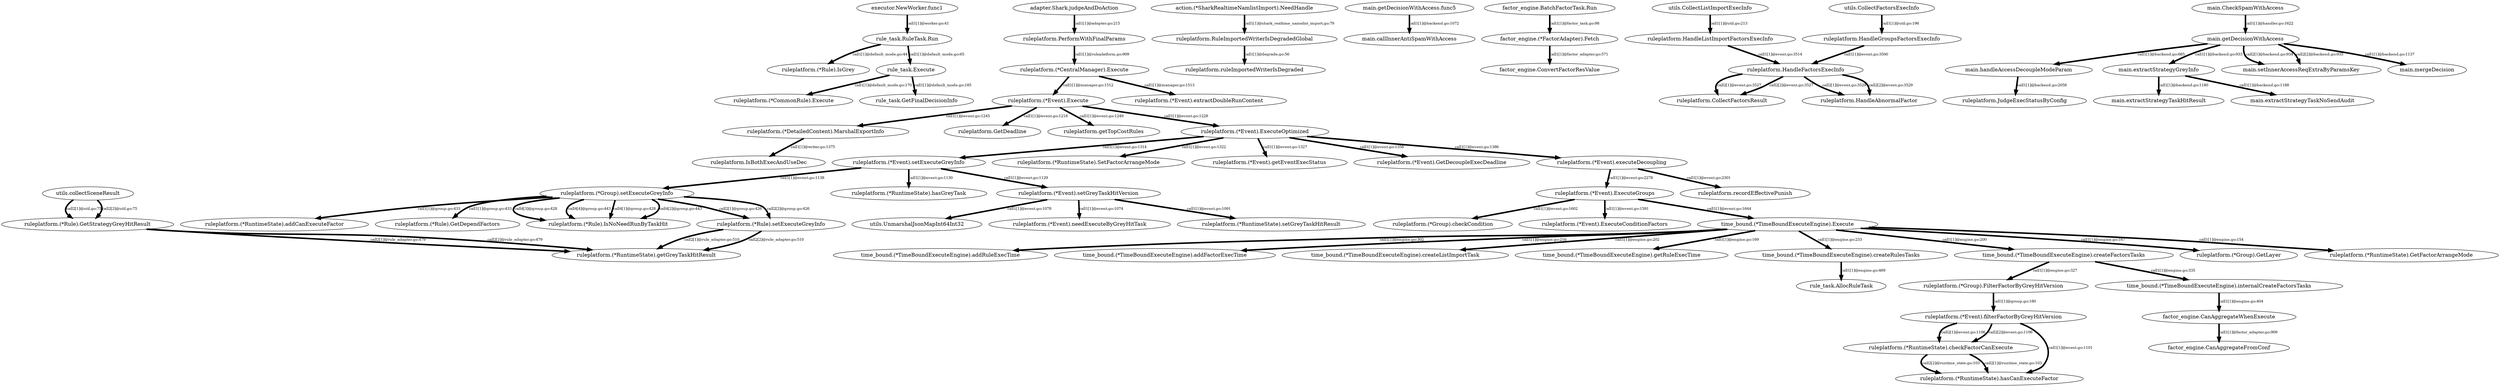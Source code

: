digraph G {
  edge [fontsize=10, penwidth=4];
"rule_task.RuleTask.Run" -> "ruleplatform.(*Rule).IsGrey" [label="call1[1]@default_mode.go:44", tooltip="{\n    \"arguments\": {\n        \"params\": {\n            \"\": \"\",\n            \"IDC\": \"boe\",\n            \"__access_skip_event_verify_flag\": true,\n            \"__anti_local_ip\": \"2605:340:cd50:2001:d13d:f677:f4ce:d327\",\n            \"__caller\": \"\",\n            \"__cb_stat_dimension_config\": {\n                \"0\": [\n                    \"\"\n                ]\n            },\n            \"__cb_stat_necessary_field\": {},\n            \"__dataQualityBizReqTime\": 1716812376,\n            \"__dataQualityMsgId\": \"202405272019369C9B684790496795E5B2:jIUqMnLTBgwnHhGvzbAP\",\n            \"__dataQualityMsgTime\": 1716812376,\n            \"__decision_scene_exec_config\": {\n                \"canary_mode\": 0,\n                \"punish_mode\": 0,\n                \"rate\": 10000,\n                \"status\": 1\n            },\n            \"__grey_task_hit_version\": {\n                \"1000\": 1\n            },\n            \"__grey_version_no_need_send_audit_rule\": {\n                \"349737\": true\n            },\n            \"__layered_exec_status\": 1,\n            \"__origin_ids_map__\": {\n                \"aid\": null,\n                \"did\": null,\n                \"iid\": null\n            },\n            \"__process_timeline\": {\n                \"anti_start_check\": 1716812376741\n            },\n            \"__ruleplatform_not_write_in_execute\": true,\n            \"access\": \"wanghuanlin_test\",\n            \"aid\": -6,\n            \"biz_line_id\": 13,\n            \"comment_id\": \"wanghuanlinxx\",\n            \"did\": -6,\n            \"docking_type__\": \"RPC\",\n            \"event\": \"wanghuanlin_test\",\n            \"eventTime\": 0,\n            \"event_time\": 0,\n            \"f_1028\": 1238761233,\n            \"f_78861\": null,\n            \"iid\": -6,\n            \"log_id\": \"202405272019369C9B684790496795E5B2\",\n            \"namespace_id\": 13,\n            \"shark_request_id\": \"021716812376742fdbddc0100fff003ffffffff00000453792ec4\",\n            \"uid\": 1238761233,\n            \"ut\": 12\n        }\n    },\n    \"result\": {\n        \"X1\": false,\n        \"X2\": false\n    }\n}"]
"rule_task.RuleTask.Run" -> "rule_task.Execute" [label="call1[1]@default_mode.go:65", tooltip="{\n    \"arguments\": {\n        \"params\": {\n            \"\": \"\",\n            \"IDC\": \"boe\",\n            \"__access_skip_event_verify_flag\": true,\n            \"__anti_local_ip\": \"2605:340:cd50:2001:d13d:f677:f4ce:d327\",\n            \"__caller\": \"\",\n            \"__cb_stat_dimension_config\": {\n                \"0\": [\n                    \"\"\n                ]\n            },\n            \"__cb_stat_necessary_field\": {},\n            \"__dataQualityBizReqTime\": 1716812376,\n            \"__dataQualityMsgId\": \"202405272019369C9B684790496795E5B2:jIUqMnLTBgwnHhGvzbAP\",\n            \"__dataQualityMsgTime\": 1716812376,\n            \"__decision_scene_exec_config\": {\n                \"canary_mode\": 0,\n                \"punish_mode\": 0,\n                \"rate\": 10000,\n                \"status\": 1\n            },\n            \"__grey_task_hit_version\": {\n                \"1000\": 1\n            },\n            \"__grey_version_no_need_send_audit_rule\": {\n                \"349737\": true\n            },\n            \"__layered_exec_status\": 1,\n            \"__origin_ids_map__\": {\n                \"aid\": null,\n                \"did\": null,\n                \"iid\": null\n            },\n            \"__process_timeline\": {\n                \"anti_start_check\": 1716812376741\n            },\n            \"__ruleplatform_not_write_in_execute\": true,\n            \"access\": \"wanghuanlin_test\",\n            \"aid\": -6,\n            \"biz_line_id\": 13,\n            \"comment_id\": \"wanghuanlinxx\",\n            \"did\": -6,\n            \"docking_type__\": \"RPC\",\n            \"event\": \"wanghuanlin_test\",\n            \"eventTime\": 0,\n            \"event_time\": 0,\n            \"f_1028\": 1238761233,\n            \"f_78861\": null,\n            \"iid\": -6,\n            \"log_id\": \"202405272019369C9B684790496795E5B2\",\n            \"namespace_id\": 13,\n            \"shark_request_id\": \"021716812376742fdbddc0100fff003ffffffff00000453792ec4\",\n            \"uid\": 1238761233,\n            \"ut\": 12\n        },\n        \"rule\": {},\n        \"state\": {}\n    },\n    \"result\": {\n        \"decisions\": null,\n        \"err\": null,\n        \"exportInfo\": null,\n        \"finalDecision\": null\n    }\n}"]
"time_bound.(*TimeBoundExecuteEngine).createRulesTasks" -> "rule_task.AllocRuleTask" [label="call1[1]@engine.go:469", tooltip="{\n    \"arguments\": {\n        \"deadline\": \"2024-05-27T20:19:36.834313912+08:00\",\n        \"detailRules\": [\n            {\n                \"decision_config\": \"\",\n                \"decisions\": \"MISS\",\n                \"detailed_rule_grey_strategy\": {\n                    \"grey_version_dimension\": 0,\n                    \"is_hit_task\": false,\n                    \"no_need_anti_brush\": false,\n                    \"no_need_list_task_import\": false,\n                    \"task_execute_type\": 1,\n                    \"task_id\": 1000,\n                    \"task_type\": 1\n                },\n                \"end_time\": 0,\n                \"error\": \"\",\n                \"execution_module\": 0,\n                \"hit\": false,\n                \"identification_tags\": null,\n                \"miss_type\": 2,\n                \"priority\": 0,\n                \"punishes\": null,\n                \"rule_id\": \"349737\",\n                \"start_time\": 0,\n                \"time_cost\": 0\n            },\n            {\n                \"decision_config\": \"\",\n                \"decisions\": \"MISS\",\n                \"detailed_rule_grey_strategy\": {\n                    \"grey_version_dimension\": 2,\n                    \"is_hit_task\": true,\n                    \"no_need_anti_brush\": true,\n                    \"no_need_list_task_import\": true,\n                    \"task_execute_type\": 1,\n                    \"task_id\": 1000,\n                    \"task_type\": 1\n                },\n                \"end_time\": 0,\n                \"error\": \"\",\n                \"execution_module\": 0,\n                \"hit\": false,\n                \"identification_tags\": null,\n                \"miss_type\": 0,\n                \"priority\": 0,\n                \"punishes\": null,\n                \"rule_id\": \"349737\",\n                \"start_time\": 0,\n                \"time_cost\": 0\n            }\n        ],\n        \"params\": {\n            \"\": \"\",\n            \"IDC\": \"boe\",\n            \"__access_skip_event_verify_flag\": true,\n            \"__anti_local_ip\": \"2605:340:cd50:2001:d13d:f677:f4ce:d327\",\n            \"__caller\": \"\",\n            \"__cb_stat_dimension_config\": {\n                \"0\": [\n                    \"\"\n                ]\n            },\n            \"__cb_stat_necessary_field\": {},\n            \"__dataQualityBizReqTime\": 1716812376,\n            \"__dataQualityMsgId\": \"202405272019369C9B684790496795E5B2:jIUqMnLTBgwnHhGvzbAP\",\n            \"__dataQualityMsgTime\": 1716812376,\n            \"__decision_scene_exec_config\": {\n                \"canary_mode\": 0,\n                \"punish_mode\": 0,\n                \"rate\": 10000,\n                \"status\": 1\n            },\n            \"__grey_task_hit_version\": {\n                \"1000\": 1\n            },\n            \"__grey_version_no_need_send_audit_rule\": {\n                \"349737\": true\n            },\n            \"__layered_exec_status\": 1,\n            \"__origin_ids_map__\": {\n                \"aid\": null,\n                \"did\": null,\n                \"iid\": null\n            },\n            \"__process_timeline\": {\n                \"anti_start_check\": 1716812376741\n            },\n            \"__ruleplatform_not_write_in_execute\": true,\n            \"access\": \"wanghuanlin_test\",\n            \"aid\": -6,\n            \"biz_line_id\": 13,\n            \"comment_id\": \"wanghuanlinxx\",\n            \"did\": -6,\n            \"docking_type__\": \"RPC\",\n            \"event\": \"wanghuanlin_test\",\n            \"eventTime\": 0,\n            \"event_time\": 0,\n            \"f_1028\": 1238761233,\n            \"f_78861\": null,\n            \"iid\": -6,\n            \"log_id\": \"202405272019369C9B684790496795E5B2\",\n            \"namespace_id\": 13,\n            \"shark_request_id\": \"021716812376742fdbddc0100fff003ffffffff00000453792ec4\",\n            \"uid\": 1238761233,\n            \"ut\": 12\n        },\n        \"rules\": [\n            {},\n            {}\n        ],\n        \"scene\": {},\n        \"state\": {}\n    },\n    \"result\": {\n        \"X1\": {}\n    }\n}"]
"action.(*SharkRealtimeNamlistImport).NeedHandle" -> "ruleplatform.RuleImportedWriterIsDegradedGlobal" [label="call1[1]@shark_realtime_namelist_import.go:79", tooltip="{\n    \"arguments\": {},\n    \"result\": {\n        \"X1\": false\n    }\n}"]
"main.getDecisionWithAccess.func5" -> "main.callInnerAntiSpamWithAccess" [label="call1[1]@backend.go:1072", tooltip="{\n    \"arguments\": {\n        \"innerReq\": {\n            \"Access\": \"wanghuanlin_test\",\n            \"AccessTime\": 0,\n            \"Base\": {\n                \"Addr\": \"2605:340:cd50:2001:d13d:f677:f4ce:d327\",\n                \"Caller\": \"webarch.shark.antispam\",\n                \"Client\": \"\",\n                \"Extra\": {\n                    \"byted-trace-id\": \"c2f381c6df7ef742bacb8bd01a1ae29:32272a24a6d111d0:32272a24a6d111ce:1\",\n                    \"cluster\": \"default\",\n                    \"env\": \"boe_rc_strategy_grayscale\",\n                    \"idc\": \"boe\",\n                    \"jaeger-baggage\": \"_sr=1\",\n                    \"stress_tag\": \"\",\n                    \"traceparent\": \"02-0c2f381c6df7ef742bacb8bd01a1ae29-32272a24a6d111d0-01\",\n                    \"tracestate\": \"_sr=1\",\n                    \"user_extra\": \"{\\\"RPC_TRANSIT_jaeger-baggage\\\":\\\"_sr=1\\\",\\\"RPC_TRANSIT_traceparent\\\":\\\"02-0c2f381c6df7ef742bacb8bd01a1ae29-32272a24a6d111d0-01\\\",\\\"RPC_TRANSIT_tracestate\\\":\\\"_sr=1\\\",\\\"RPC_PERSIST_Shark-Trace-Log\\\":\\\"1\\\",\\\"RPC_PERSIST_ori_psm\\\":\\\"explorer.api.executor\\\",\\\"RPC_PERSIST_SERVICE_LEVEL\\\":\\\"32769\\\",\\\"RPC_TRANSIT_byted-trace-id\\\":\\\"c2f381c6df7ef742bacb8bd01a1ae29:32272a24a6d111d0:32272a24a6d111ce:1\\\"}\"\n                },\n                \"LogID\": \"202405272019369C9B684790496795E5B2\"\n            },\n            \"EventInfos\": [\n                {\n                    \"Decision\": \"MISS\",\n                    \"DecisionDetail\": \"\",\n                    \"DecisionID\": 0,\n                    \"DecisionSceneID\": 0,\n                    \"Event\": \"wanghuanlin_test\",\n                    \"HitStatus\": \"{}\",\n                    \"Params\": \"{\\\"comment_id\\\":\\\"wanghuanlinxx\\\"}\"\n                }\n            ],\n            \"Extras\": {\n                \"\": \"\",\n                \"__access_layered_dec_scene_config\": \"{\\\"wanghuanlin_test\\\":{\\\"status\\\":1,\\\"rate\\\":10000,\\\"canary_mode\\\":0,\\\"punish_mode\\\":0}}\",\n                \"__access_layered_exec_status\": \"{\\\"wanghuanlin_test\\\":1}\",\n                \"__caller\": \"\",\n                \"__dataQualityBizReqTime\": \"1716812376\",\n                \"__dataQualityMsgId\": \"202405272019369C9B684790496795E5B2:jIUqMnLTBgwnHhGvzbAP\",\n                \"__dataQualityMsgTime\": \"1716812376\",\n                \"__grey_task_hit_version\": \"{\\\"1000\\\":1}\",\n                \"__grey_version_no_need_send_audit_rule\": \"{\\\"349737\\\":true}\",\n                \"_call_inner_start_time\": \"1716812376780748979\",\n                \"_extra_inner_timeout_millis\": \"955\",\n                \"anti_call_inner\": \"1716812376780\",\n                \"anti_start_check\": \"1716812376741\",\n                \"docking_type__\": \"RPC\",\n                \"shark_request_id\": \"021716812376742fdbddc0100fff003ffffffff00000453792ec4\"\n            },\n            \"User\": {\n                \"IsLogin\": false,\n                \"UidType\": 12,\n                \"UserId\": 1238761233\n            }\n        },\n        \"multiCheckSpam\": false,\n        \"withTags\": false\n    },\n    \"result\": {\n        \"X1\": {\n            \"AccessDecision\": {\n                \"Decision\": \"PASS\",\n                \"DecisionDetail\": \"\",\n                \"Msg\": \"\"\n            },\n            \"BaseResp\": {\n                \"StatusCode\": 0,\n                \"StatusMessage\": \"success\"\n            },\n            \"DecisionEvent\": \"\",\n            \"EventDecisions\": [\n                {\n                    \"Decision\": \"MISS\",\n                    \"DecisionDetail\": \"\",\n                    \"DecisionID\": 0,\n                    \"Msg\": \"success\"\n                }\n            ],\n            \"ExecAbnormalInfos\": {\n                \"wanghuanlin_test\": {\n                    \"ErrRules\": [\n                        1076401\n                    ],\n                    \"FactorAbnormal\": false,\n                    \"RuleAbnormal\": true\n                }\n            },\n            \"ExtraRets\": {\n                \"ExecAbnormalInfos\": \"{\\\"wanghuanlin_test\\\":{\\\"FactorAbnormal\\\":false,\\\"RuleAbnormal\\\":true,\\\"ErrRules\\\":[1076401]}}\"\n            },\n            \"HitStatus\": \"{}\"\n        },\n        \"X2\": null,\n        \"X3\": null\n    }\n}"]
"ruleplatform.(*RuntimeState).checkFactorCanExecute" -> "ruleplatform.(*RuntimeState).hasCanExecuteFactor" [label="call2[1]@runtime_state.go:103", tooltip="{\n    \"arguments\": {},\n    \"result\": {\n        \"X1\": true\n    }\n}"]
"ruleplatform.(*RuntimeState).checkFactorCanExecute" -> "ruleplatform.(*RuntimeState).hasCanExecuteFactor" [label="call2[2]@runtime_state.go:103", tooltip="{\n    \"arguments\": {},\n    \"result\": {\n        \"X1\": true\n    }\n}"]
"factor_engine.(*FactorAdapter).Fetch" -> "factor_engine.ConvertFactorResValue" [label="call1[1]@factor_adapter.go:571", tooltip="{\n    \"arguments\": {\n        \"ret\": {\n            \"Err\": null,\n            \"ExecStat\": {\n                \"level\": \"0\",\n                \"self\": 0,\n                \"start_time\": 1716812376775845,\n                \"total\": 0\n            },\n            \"Key\": \"f_1028\",\n            \"Val\": 1238761233,\n            \"ValueType\": {\n                \"flags\": 5,\n                \"name\": \"number\"\n            }\n        },\n        \"retType\": \"number\"\n    },\n    \"result\": {\n        \"X1\": false\n    }\n}"]
"rule_task.Execute" -> "ruleplatform.(*CommonRule).Execute" [label="call1[1]@default_mode.go:170", tooltip="{\n    \"arguments\": {\n        \"params\": {\n            \"\": \"\",\n            \"IDC\": \"boe\",\n            \"__access_skip_event_verify_flag\": true,\n            \"__anti_local_ip\": \"2605:340:cd50:2001:d13d:f677:f4ce:d327\",\n            \"__caller\": \"\",\n            \"__cb_stat_dimension_config\": {\n                \"0\": [\n                    \"\"\n                ]\n            },\n            \"__cb_stat_necessary_field\": {},\n            \"__dataQualityBizReqTime\": 1716812376,\n            \"__dataQualityMsgId\": \"202405272019369C9B684790496795E5B2:jIUqMnLTBgwnHhGvzbAP\",\n            \"__dataQualityMsgTime\": 1716812376,\n            \"__decision_scene_exec_config\": {\n                \"canary_mode\": 0,\n                \"punish_mode\": 0,\n                \"rate\": 10000,\n                \"status\": 1\n            },\n            \"__grey_task_hit_version\": {\n                \"1000\": 1\n            },\n            \"__grey_version_no_need_send_audit_rule\": {\n                \"349737\": true\n            },\n            \"__layered_exec_status\": 1,\n            \"__origin_ids_map__\": {\n                \"aid\": null,\n                \"did\": null,\n                \"iid\": null\n            },\n            \"__process_timeline\": {\n                \"anti_start_check\": 1716812376741\n            },\n            \"__ruleplatform_not_write_in_execute\": true,\n            \"access\": \"wanghuanlin_test\",\n            \"aid\": -6,\n            \"biz_line_id\": 13,\n            \"comment_id\": \"wanghuanlinxx\",\n            \"did\": -6,\n            \"docking_type__\": \"RPC\",\n            \"event\": \"wanghuanlin_test\",\n            \"eventTime\": 0,\n            \"event_time\": 0,\n            \"f_1028\": 1238761233,\n            \"f_78861\": null,\n            \"iid\": -6,\n            \"log_id\": \"202405272019369C9B684790496795E5B2\",\n            \"namespace_id\": 13,\n            \"shark_request_id\": \"021716812376742fdbddc0100fff003ffffffff00000453792ec4\",\n            \"uid\": 1238761233,\n            \"ut\": 12\n        },\n        \"state\": {}\n    },\n    \"result\": {\n        \"X1\": null,\n        \"X2\": null\n    }\n}"]
"rule_task.Execute" -> "rule_task.GetFinalDecisionInfo" [label="call1[1]@default_mode.go:185", tooltip="{\n    \"arguments\": {\n        \"decisions\": null\n    },\n    \"result\": {\n        \"err\": null,\n        \"finalDecisionInfo\": null\n    }\n}"]
"utils.collectSceneResult" -> "ruleplatform.(*Rule).GetStrategyGreyHitResult" [label="call2[1]@util.go:75", tooltip="{\n    \"arguments\": {\n        \"state\": {}\n    },\n    \"result\": {\n        \"X1\": 1\n    }\n}"]
"utils.collectSceneResult" -> "ruleplatform.(*Rule).GetStrategyGreyHitResult" [label="call2[2]@util.go:75", tooltip="{\n    \"arguments\": {\n        \"state\": {}\n    },\n    \"result\": {\n        \"X1\": 1\n    }\n}"]
"ruleplatform.HandleGroupsFactorsExecInfo" -> "ruleplatform.HandleFactorsExecInfo" [label="call1[1]@event.go:3500", tooltip="{\n    \"arguments\": {\n        \"factors\": [\n            {\n                \"StampVersion\": 2735900307\n            },\n            {\n                \"StampVersion\": 63473032\n            }\n        ],\n        \"params\": {\n            \"\": \"\",\n            \"IDC\": \"boe\",\n            \"__access_skip_event_verify_flag\": true,\n            \"__anti_local_ip\": \"2605:340:cd50:2001:d13d:f677:f4ce:d327\",\n            \"__caller\": \"\",\n            \"__cb_stat_dimension_config\": {\n                \"0\": [\n                    \"\"\n                ]\n            },\n            \"__cb_stat_necessary_field\": {},\n            \"__dataQualityBizReqTime\": 1716812376,\n            \"__dataQualityMsgId\": \"202405272019369C9B684790496795E5B2:jIUqMnLTBgwnHhGvzbAP\",\n            \"__dataQualityMsgTime\": 1716812376,\n            \"__decision_scene_exec_config\": {\n                \"canary_mode\": 0,\n                \"punish_mode\": 0,\n                \"rate\": 10000,\n                \"status\": 1\n            },\n            \"__grey_task_hit_version\": {\n                \"1000\": 1\n            },\n            \"__grey_version_no_need_send_audit_rule\": {\n                \"349737\": true\n            },\n            \"__layered_exec_status\": 1,\n            \"__origin_ids_map__\": {\n                \"aid\": null,\n                \"did\": null,\n                \"iid\": null\n            },\n            \"__process_timeline\": {\n                \"anti_start_check\": 1716812376741\n            },\n            \"__ruleplatform_not_write_in_execute\": true,\n            \"access\": \"wanghuanlin_test\",\n            \"aid\": -6,\n            \"biz_line_id\": 13,\n            \"comment_id\": \"wanghuanlinxx\",\n            \"did\": -6,\n            \"docking_type__\": \"RPC\",\n            \"event\": \"wanghuanlin_test\",\n            \"eventTime\": 0,\n            \"event_time\": 0,\n            \"f_1028\": 1238761233,\n            \"f_78861\": null,\n            \"iid\": -6,\n            \"log_id\": \"202405272019369C9B684790496795E5B2\",\n            \"namespace_id\": 13,\n            \"shark_request_id\": \"021716812376742fdbddc0100fff003ffffffff00000453792ec4\",\n            \"uid\": 1238761233,\n            \"ut\": 12\n        },\n        \"result\": {},\n        \"state\": {}\n    },\n    \"result\": {}\n}"]
"ruleplatform.(*DetailedContent).MarshalExportInfo" -> "ruleplatform.IsBothExecAndUseDec" [label="call1[1]@writer.go:1375", tooltip="{\n    \"arguments\": {\n        \"eventName\": \"wanghuanlin_test\",\n        \"params\": {\n            \"\": \"\",\n            \"IDC\": \"boe\",\n            \"__access_skip_event_verify_flag\": true,\n            \"__anti_local_ip\": \"2605:340:cd50:2001:d13d:f677:f4ce:d327\",\n            \"__caller\": \"\",\n            \"__cb_stat_dimension_config\": {\n                \"0\": [\n                    \"\"\n                ]\n            },\n            \"__cb_stat_necessary_field\": {},\n            \"__dataQualityBizReqTime\": 1716812376,\n            \"__dataQualityMsgId\": \"202405272019369C9B684790496795E5B2:jIUqMnLTBgwnHhGvzbAP\",\n            \"__dataQualityMsgTime\": 1716812376,\n            \"__decision_scene_exec_config\": {\n                \"canary_mode\": 0,\n                \"punish_mode\": 0,\n                \"rate\": 10000,\n                \"status\": 1\n            },\n            \"__grey_task_hit_version\": {\n                \"1000\": 1\n            },\n            \"__grey_version_no_need_send_audit_rule\": {\n                \"349737\": true\n            },\n            \"__layered_exec_status\": 1,\n            \"__origin_ids_map__\": {\n                \"aid\": null,\n                \"did\": null,\n                \"iid\": null\n            },\n            \"__process_timeline\": {\n                \"anti_start_check\": 1716812376741\n            },\n            \"__ruleplatform_not_write_in_execute\": true,\n            \"access\": \"wanghuanlin_test\",\n            \"aid\": -6,\n            \"biz_line_id\": 13,\n            \"comment_id\": \"wanghuanlinxx\",\n            \"did\": -6,\n            \"docking_type__\": \"RPC\",\n            \"event\": \"wanghuanlin_test\",\n            \"eventTime\": 0,\n            \"event_time\": 0,\n            \"f_1028\": 1238761233,\n            \"f_78861\": null,\n            \"iid\": -6,\n            \"log_id\": \"202405272019369C9B684790496795E5B2\",\n            \"namespace_id\": 13,\n            \"shark_request_id\": \"021716812376742fdbddc0100fff003ffffffff00000453792ec4\",\n            \"uid\": 1238761233,\n            \"ut\": 12\n        }\n    },\n    \"result\": {\n        \"X1\": false\n    }\n}"]
"factor_engine.BatchFactorTask.Run" -> "factor_engine.(*FactorAdapter).Fetch" [label="call1[1]@factor_task.go:98", tooltip="{\n    \"arguments\": {\n        \"curParams\": {\n            \"_rp_original_params\": {\n                \"\": \"\",\n                \"IDC\": \"boe\",\n                \"__access_skip_event_verify_flag\": true,\n                \"__anti_local_ip\": \"2605:340:cd50:2001:d13d:f677:f4ce:d327\",\n                \"__caller\": \"\",\n                \"__cb_stat_dimension_config\": {\n                    \"0\": [\n                        \"\"\n                    ]\n                },\n                \"__cb_stat_necessary_field\": {},\n                \"__dataQualityBizReqTime\": 1716812376,\n                \"__dataQualityMsgId\": \"202405272019369C9B684790496795E5B2:jIUqMnLTBgwnHhGvzbAP\",\n                \"__dataQualityMsgTime\": 1716812376,\n                \"__decision_scene_exec_config\": {\n                    \"canary_mode\": 0,\n                    \"punish_mode\": 0,\n                    \"rate\": 10000,\n                    \"status\": 1\n                },\n                \"__grey_task_hit_version\": {\n                    \"1000\": 1\n                },\n                \"__grey_version_no_need_send_audit_rule\": {\n                    \"349737\": true\n                },\n                \"__layered_exec_status\": 1,\n                \"__origin_ids_map__\": {\n                    \"aid\": null,\n                    \"did\": null,\n                    \"iid\": null\n                },\n                \"__process_timeline\": {\n                    \"anti_start_check\": 1716812376741\n                },\n                \"__ruleplatform_not_write_in_execute\": true,\n                \"access\": \"wanghuanlin_test\",\n                \"aid\": -6,\n                \"biz_line_id\": 13,\n                \"comment_id\": \"wanghuanlinxx\",\n                \"did\": -6,\n                \"docking_type__\": \"RPC\",\n                \"event\": \"wanghuanlin_test\",\n                \"eventTime\": 0,\n                \"event_time\": 0,\n                \"iid\": -6,\n                \"log_id\": \"202405272019369C9B684790496795E5B2\",\n                \"namespace_id\": 13,\n                \"shark_request_id\": \"021716812376742fdbddc0100fff003ffffffff00000453792ec4\",\n                \"uid\": 1238761233,\n                \"ut\": 12\n            }\n        },\n        \"deadline\": \"2024-05-27T20:19:36.814313912+08:00\",\n        \"now\": \"2024-05-27T20:19:36.775845694+08:00\",\n        \"state\": {}\n    },\n    \"result\": {\n        \"X1\": null\n    }\n}"]
"ruleplatform.(*Event).executeDecoupling" -> "ruleplatform.recordEffectivePunish" [label="call1[1]@event.go:2301", tooltip="{\n    \"arguments\": {\n        \"content\": {\n            \"access_detailed_content\": null,\n            \"async_decision_scene_id\": \"\",\n            \"async_decision_scene_priority\": 0,\n            \"decision_scene_id\": \"\",\n            \"decision_scene_priority\": 0,\n            \"double_run_content\": {\n                \"scenes\": null\n            },\n            \"event\": \"wanghuanlin_test\",\n            \"event_data\": \"\",\n            \"event_operation\": \"\",\n            \"params\": {},\n            \"result\": {},\n            \"scenes\": [\n                {\n                    \"decision_config\": \"\",\n                    \"decision_rule_id\": \"\",\n                    \"decision_rule_priority\": 0,\n                    \"decisions\": \"\",\n                    \"execution_modules\": null,\n                    \"layer\": 0,\n                    \"rules\": [\n                        {\n                            \"decision_config\": \"\",\n                            \"decisions\": \"MISS\",\n                            \"detailed_rule_grey_strategy\": {\n                                \"grey_version_dimension\": 0,\n                                \"is_hit_task\": false,\n                                \"no_need_anti_brush\": false,\n                                \"no_need_list_task_import\": false,\n                                \"task_execute_type\": 1,\n                                \"task_id\": 1000,\n                                \"task_type\": 1\n                            },\n                            \"end_time\": 0,\n                            \"error\": \"\",\n                            \"execution_module\": 0,\n                            \"hit\": false,\n                            \"identification_tags\": null,\n                            \"miss_type\": 2,\n                            \"priority\": 0,\n                            \"punishes\": null,\n                            \"rule_id\": \"349737\",\n                            \"start_time\": 0,\n                            \"time_cost\": 0\n                        },\n                        {\n                            \"decision_config\": \"\",\n                            \"decisions\": \"MISS\",\n                            \"detailed_rule_grey_strategy\": {\n                                \"grey_version_dimension\": 2,\n                                \"is_hit_task\": true,\n                                \"no_need_anti_brush\": true,\n                                \"no_need_list_task_import\": true,\n                                \"task_execute_type\": 1,\n                                \"task_id\": 1000,\n                                \"task_type\": 1\n                            },\n                            \"end_time\": 0,\n                            \"error\": \"\",\n                            \"execution_module\": 0,\n                            \"hit\": false,\n                            \"identification_tags\": null,\n                            \"miss_type\": 0,\n                            \"priority\": 0,\n                            \"punishes\": null,\n                            \"rule_id\": \"349737\",\n                            \"start_time\": 0,\n                            \"time_cost\": 114\n                        }\n                    ],\n                    \"scene_condition_hit\": true,\n                    \"scene_id\": \"3675976609414480\"\n                }\n            ],\n            \"sentry_context\": null,\n            \"server_time\": 1716812376,\n            \"sync_access_detailed_content\": null,\n            \"sync_decision_scene_id\": \"\",\n            \"sync_decision_scene_priority\": 0,\n            \"version\": 0\n        },\n        \"params\": {\n            \"\": \"\",\n            \"IDC\": \"boe\",\n            \"__access_skip_event_verify_flag\": true,\n            \"__anti_local_ip\": \"2605:340:cd50:2001:d13d:f677:f4ce:d327\",\n            \"__caller\": \"\",\n            \"__cb_stat_dimension_config\": {\n                \"0\": [\n                    \"\"\n                ]\n            },\n            \"__cb_stat_necessary_field\": {},\n            \"__dataQualityBizReqTime\": 1716812376,\n            \"__dataQualityMsgId\": \"202405272019369C9B684790496795E5B2:jIUqMnLTBgwnHhGvzbAP\",\n            \"__dataQualityMsgTime\": 1716812376,\n            \"__decision_scene_exec_config\": {\n                \"canary_mode\": 0,\n                \"punish_mode\": 0,\n                \"rate\": 10000,\n                \"status\": 1\n            },\n            \"__grey_task_hit_version\": {\n                \"1000\": 1\n            },\n            \"__grey_version_no_need_send_audit_rule\": {\n                \"349737\": true\n            },\n            \"__layered_exec_status\": 1,\n            \"__origin_ids_map__\": {\n                \"aid\": null,\n                \"did\": null,\n                \"iid\": null\n            },\n            \"__process_timeline\": {\n                \"anti_start_check\": 1716812376741\n            },\n            \"__ruleplatform_not_write_in_execute\": true,\n            \"access\": \"wanghuanlin_test\",\n            \"aid\": -6,\n            \"biz_line_id\": 13,\n            \"comment_id\": \"wanghuanlinxx\",\n            \"did\": -6,\n            \"docking_type__\": \"RPC\",\n            \"event\": \"wanghuanlin_test\",\n            \"eventTime\": 0,\n            \"event_time\": 0,\n            \"f_1028\": 1238761233,\n            \"f_78861\": null,\n            \"iid\": -6,\n            \"log_id\": \"202405272019369C9B684790496795E5B2\",\n            \"namespace_id\": 13,\n            \"shark_request_id\": \"021716812376742fdbddc0100fff003ffffffff00000453792ec4\",\n            \"uid\": 1238761233,\n            \"ut\": 12\n        }\n    },\n    \"result\": {}\n}"]
"ruleplatform.(*Event).executeDecoupling" -> "ruleplatform.(*Event).ExecuteGroups" [label="call1[1]@event.go:2278", tooltip="{\n    \"arguments\": {\n        \"content\": {\n            \"access_detailed_content\": null,\n            \"async_decision_scene_id\": \"\",\n            \"async_decision_scene_priority\": 0,\n            \"decision_scene_id\": \"\",\n            \"decision_scene_priority\": 0,\n            \"double_run_content\": {\n                \"scenes\": null\n            },\n            \"event\": \"wanghuanlin_test\",\n            \"event_data\": \"\",\n            \"event_operation\": \"\",\n            \"params\": {},\n            \"result\": {},\n            \"scenes\": [\n                {\n                    \"decision_config\": \"\",\n                    \"decision_rule_id\": \"\",\n                    \"decision_rule_priority\": 0,\n                    \"decisions\": \"\",\n                    \"execution_modules\": null,\n                    \"layer\": 0,\n                    \"rules\": [\n                        {\n                            \"decision_config\": \"\",\n                            \"decisions\": \"MISS\",\n                            \"detailed_rule_grey_strategy\": {\n                                \"grey_version_dimension\": 0,\n                                \"is_hit_task\": false,\n                                \"no_need_anti_brush\": false,\n                                \"no_need_list_task_import\": false,\n                                \"task_execute_type\": 1,\n                                \"task_id\": 1000,\n                                \"task_type\": 1\n                            },\n                            \"end_time\": 0,\n                            \"error\": \"\",\n                            \"execution_module\": 0,\n                            \"hit\": false,\n                            \"identification_tags\": null,\n                            \"miss_type\": 2,\n                            \"priority\": 0,\n                            \"punishes\": null,\n                            \"rule_id\": \"349737\",\n                            \"start_time\": 0,\n                            \"time_cost\": 0\n                        },\n                        {\n                            \"decision_config\": \"\",\n                            \"decisions\": \"MISS\",\n                            \"detailed_rule_grey_strategy\": {\n                                \"grey_version_dimension\": 2,\n                                \"is_hit_task\": true,\n                                \"no_need_anti_brush\": true,\n                                \"no_need_list_task_import\": true,\n                                \"task_execute_type\": 1,\n                                \"task_id\": 1000,\n                                \"task_type\": 1\n                            },\n                            \"end_time\": 0,\n                            \"error\": \"\",\n                            \"execution_module\": 0,\n                            \"hit\": false,\n                            \"identification_tags\": null,\n                            \"miss_type\": 0,\n                            \"priority\": 0,\n                            \"punishes\": null,\n                            \"rule_id\": \"349737\",\n                            \"start_time\": 0,\n                            \"time_cost\": 114\n                        }\n                    ],\n                    \"scene_condition_hit\": true,\n                    \"scene_id\": \"3675976609414480\"\n                }\n            ],\n            \"sentry_context\": null,\n            \"server_time\": 1716812376,\n            \"sync_access_detailed_content\": null,\n            \"sync_decision_scene_id\": \"\",\n            \"sync_decision_scene_priority\": 0,\n            \"version\": 0\n        },\n        \"deadline\": \"2024-05-27T20:19:36.834313912+08:00\",\n        \"extendParam\": null,\n        \"factorManager\": {},\n        \"hitMap\": {},\n        \"layer\": 0,\n        \"now\": \"2024-05-27T20:19:36.774313912+08:00\",\n        \"params\": {\n            \"\": \"\",\n            \"IDC\": \"boe\",\n            \"__access_skip_event_verify_flag\": true,\n            \"__anti_local_ip\": \"2605:340:cd50:2001:d13d:f677:f4ce:d327\",\n            \"__caller\": \"\",\n            \"__cb_stat_dimension_config\": {\n                \"0\": [\n                    \"\"\n                ]\n            },\n            \"__cb_stat_necessary_field\": {},\n            \"__dataQualityBizReqTime\": 1716812376,\n            \"__dataQualityMsgId\": \"202405272019369C9B684790496795E5B2:jIUqMnLTBgwnHhGvzbAP\",\n            \"__dataQualityMsgTime\": 1716812376,\n            \"__decision_scene_exec_config\": {\n                \"canary_mode\": 0,\n                \"punish_mode\": 0,\n                \"rate\": 10000,\n                \"status\": 1\n            },\n            \"__grey_task_hit_version\": {\n                \"1000\": 1\n            },\n            \"__grey_version_no_need_send_audit_rule\": {\n                \"349737\": true\n            },\n            \"__layered_exec_status\": 1,\n            \"__origin_ids_map__\": {\n                \"aid\": null,\n                \"did\": null,\n                \"iid\": null\n            },\n            \"__process_timeline\": {\n                \"anti_start_check\": 1716812376741\n            },\n            \"__ruleplatform_not_write_in_execute\": true,\n            \"access\": \"wanghuanlin_test\",\n            \"aid\": -6,\n            \"biz_line_id\": 13,\n            \"comment_id\": \"wanghuanlinxx\",\n            \"did\": -6,\n            \"docking_type__\": \"RPC\",\n            \"event\": \"wanghuanlin_test\",\n            \"eventTime\": 0,\n            \"event_time\": 0,\n            \"f_1028\": 1238761233,\n            \"f_78861\": null,\n            \"iid\": -6,\n            \"log_id\": \"202405272019369C9B684790496795E5B2\",\n            \"namespace_id\": 13,\n            \"shark_request_id\": \"021716812376742fdbddc0100fff003ffffffff00000453792ec4\",\n            \"uid\": 1238761233,\n            \"ut\": 12\n        },\n        \"result\": {},\n        \"state\": {},\n        \"targetGroups\": [\n            {}\n        ]\n    },\n    \"result\": {\n        \"X1\": \"MISS\"\n    }\n}"]
"ruleplatform.(*Event).Execute" -> "ruleplatform.GetDeadline" [label="call1[1]@event.go:1218", tooltip="{\n    \"arguments\": {\n        \"now\": \"2024-05-27T20:19:36.774313912+08:00\"\n    },\n    \"result\": {\n        \"X1\": \"2024-05-27T20:19:36.834313912+08:00\"\n    }\n}"]
"ruleplatform.(*Event).Execute" -> "ruleplatform.getTopCostRules" [label="call1[1]@event.go:1249", tooltip="{\n    \"arguments\": {\n        \"content\": {\n            \"access_detailed_content\": null,\n            \"async_decision_scene_id\": \"\",\n            \"async_decision_scene_priority\": 0,\n            \"decision_scene_id\": \"\",\n            \"decision_scene_priority\": 0,\n            \"double_run_content\": {\n                \"scenes\": null\n            },\n            \"event\": \"wanghuanlin_test\",\n            \"event_data\": \"\",\n            \"event_operation\": \"\",\n            \"params\": {},\n            \"result\": {},\n            \"scenes\": [\n                {\n                    \"decision_config\": \"\",\n                    \"decision_rule_id\": \"\",\n                    \"decision_rule_priority\": 0,\n                    \"decisions\": \"\",\n                    \"execution_modules\": null,\n                    \"layer\": 0,\n                    \"rules\": [\n                        {\n                            \"decision_config\": \"\",\n                            \"decisions\": \"MISS\",\n                            \"detailed_rule_grey_strategy\": {\n                                \"grey_version_dimension\": 0,\n                                \"is_hit_task\": false,\n                                \"no_need_anti_brush\": false,\n                                \"no_need_list_task_import\": false,\n                                \"task_execute_type\": 1,\n                                \"task_id\": 1000,\n                                \"task_type\": 1\n                            },\n                            \"end_time\": 0,\n                            \"error\": \"\",\n                            \"execution_module\": 0,\n                            \"hit\": false,\n                            \"identification_tags\": null,\n                            \"miss_type\": 2,\n                            \"priority\": 0,\n                            \"punishes\": null,\n                            \"rule_id\": \"349737\",\n                            \"start_time\": 0,\n                            \"time_cost\": 0\n                        },\n                        {\n                            \"decision_config\": \"\",\n                            \"decisions\": \"MISS\",\n                            \"detailed_rule_grey_strategy\": {\n                                \"grey_version_dimension\": 2,\n                                \"is_hit_task\": true,\n                                \"no_need_anti_brush\": true,\n                                \"no_need_list_task_import\": true,\n                                \"task_execute_type\": 1,\n                                \"task_id\": 1000,\n                                \"task_type\": 1\n                            },\n                            \"end_time\": 0,\n                            \"error\": \"\",\n                            \"execution_module\": 0,\n                            \"hit\": false,\n                            \"identification_tags\": null,\n                            \"miss_type\": 0,\n                            \"priority\": 0,\n                            \"punishes\": null,\n                            \"rule_id\": \"349737\",\n                            \"start_time\": 0,\n                            \"time_cost\": 114\n                        }\n                    ],\n                    \"scene_condition_hit\": true,\n                    \"scene_id\": \"3675976609414480\"\n                }\n            ],\n            \"sentry_context\": null,\n            \"server_time\": 1716812376,\n            \"sync_access_detailed_content\": null,\n            \"sync_decision_scene_id\": \"\",\n            \"sync_decision_scene_priority\": 0,\n            \"version\": 0\n        },\n        \"num\": 5\n    },\n    \"result\": {\n        \"X1\": {\n            \"349737\": 114\n        }\n    }\n}"]
"ruleplatform.(*Event).Execute" -> "ruleplatform.(*DetailedContent).MarshalExportInfo" [label="call1[1]@event.go:1245", tooltip="{\n    \"arguments\": {\n        \"dc\": {\n            \"access_detailed_content\": null,\n            \"async_decision_scene_id\": \"\",\n            \"async_decision_scene_priority\": 0,\n            \"decision_scene_id\": \"\",\n            \"decision_scene_priority\": 0,\n            \"double_run_content\": {\n                \"scenes\": null\n            },\n            \"event\": \"wanghuanlin_test\",\n            \"event_data\": \"\",\n            \"event_operation\": \"\",\n            \"params\": {},\n            \"result\": {},\n            \"scenes\": [\n                {\n                    \"decision_config\": \"\",\n                    \"decision_rule_id\": \"\",\n                    \"decision_rule_priority\": 0,\n                    \"decisions\": \"\",\n                    \"execution_modules\": null,\n                    \"layer\": 0,\n                    \"rules\": [\n                        {\n                            \"decision_config\": \"\",\n                            \"decisions\": \"MISS\",\n                            \"detailed_rule_grey_strategy\": {\n                                \"grey_version_dimension\": 0,\n                                \"is_hit_task\": false,\n                                \"no_need_anti_brush\": false,\n                                \"no_need_list_task_import\": false,\n                                \"task_execute_type\": 1,\n                                \"task_id\": 1000,\n                                \"task_type\": 1\n                            },\n                            \"end_time\": 0,\n                            \"error\": \"\",\n                            \"execution_module\": 0,\n                            \"hit\": false,\n                            \"identification_tags\": null,\n                            \"miss_type\": 2,\n                            \"priority\": 0,\n                            \"punishes\": null,\n                            \"rule_id\": \"349737\",\n                            \"start_time\": 0,\n                            \"time_cost\": 0\n                        },\n                        {\n                            \"decision_config\": \"\",\n                            \"decisions\": \"MISS\",\n                            \"detailed_rule_grey_strategy\": {\n                                \"grey_version_dimension\": 2,\n                                \"is_hit_task\": true,\n                                \"no_need_anti_brush\": true,\n                                \"no_need_list_task_import\": true,\n                                \"task_execute_type\": 1,\n                                \"task_id\": 1000,\n                                \"task_type\": 1\n                            },\n                            \"end_time\": 0,\n                            \"error\": \"\",\n                            \"execution_module\": 0,\n                            \"hit\": false,\n                            \"identification_tags\": null,\n                            \"miss_type\": 0,\n                            \"priority\": 0,\n                            \"punishes\": null,\n                            \"rule_id\": \"349737\",\n                            \"start_time\": 0,\n                            \"time_cost\": 114\n                        }\n                    ],\n                    \"scene_condition_hit\": true,\n                    \"scene_id\": \"3675976609414480\"\n                }\n            ],\n            \"sentry_context\": null,\n            \"server_time\": 1716812376,\n            \"sync_access_detailed_content\": null,\n            \"sync_decision_scene_id\": \"\",\n            \"sync_decision_scene_priority\": 0,\n            \"version\": 0\n        },\n        \"params\": {\n            \"\": \"\",\n            \"IDC\": \"boe\",\n            \"__access_skip_event_verify_flag\": true,\n            \"__anti_local_ip\": \"2605:340:cd50:2001:d13d:f677:f4ce:d327\",\n            \"__caller\": \"\",\n            \"__cb_stat_dimension_config\": {\n                \"0\": [\n                    \"\"\n                ]\n            },\n            \"__cb_stat_necessary_field\": {},\n            \"__dataQualityBizReqTime\": 1716812376,\n            \"__dataQualityMsgId\": \"202405272019369C9B684790496795E5B2:jIUqMnLTBgwnHhGvzbAP\",\n            \"__dataQualityMsgTime\": 1716812376,\n            \"__decision_scene_exec_config\": {\n                \"canary_mode\": 0,\n                \"punish_mode\": 0,\n                \"rate\": 10000,\n                \"status\": 1\n            },\n            \"__grey_task_hit_version\": {\n                \"1000\": 1\n            },\n            \"__grey_version_no_need_send_audit_rule\": {\n                \"349737\": true\n            },\n            \"__layered_exec_status\": 1,\n            \"__origin_ids_map__\": {\n                \"aid\": null,\n                \"did\": null,\n                \"iid\": null\n            },\n            \"__process_timeline\": {\n                \"anti_start_check\": 1716812376741\n            },\n            \"__ruleplatform_not_write_in_execute\": true,\n            \"access\": \"wanghuanlin_test\",\n            \"aid\": -6,\n            \"biz_line_id\": 13,\n            \"comment_id\": \"wanghuanlinxx\",\n            \"did\": -6,\n            \"docking_type__\": \"RPC\",\n            \"event\": \"wanghuanlin_test\",\n            \"eventTime\": 0,\n            \"event_time\": 0,\n            \"f_1028\": 1238761233,\n            \"f_78861\": null,\n            \"iid\": -6,\n            \"log_id\": \"202405272019369C9B684790496795E5B2\",\n            \"namespace_id\": 13,\n            \"shark_request_id\": \"021716812376742fdbddc0100fff003ffffffff00000453792ec4\",\n            \"uid\": 1238761233,\n            \"ut\": 12\n        }\n    },\n    \"result\": {}\n}"]
"ruleplatform.(*Event).Execute" -> "ruleplatform.(*Event).ExecuteOptimized" [label="call1[1]@event.go:1228", tooltip="{\n    \"arguments\": {\n        \"content\": {\n            \"access_detailed_content\": null,\n            \"async_decision_scene_id\": \"\",\n            \"async_decision_scene_priority\": 0,\n            \"decision_scene_id\": \"\",\n            \"decision_scene_priority\": 0,\n            \"double_run_content\": {\n                \"scenes\": null\n            },\n            \"event\": \"wanghuanlin_test\",\n            \"event_data\": \"\",\n            \"event_operation\": \"\",\n            \"params\": {},\n            \"result\": {},\n            \"scenes\": [\n                {\n                    \"decision_config\": \"\",\n                    \"decision_rule_id\": \"\",\n                    \"decision_rule_priority\": 0,\n                    \"decisions\": \"\",\n                    \"execution_modules\": null,\n                    \"layer\": 0,\n                    \"rules\": [\n                        {\n                            \"decision_config\": \"\",\n                            \"decisions\": \"MISS\",\n                            \"detailed_rule_grey_strategy\": {\n                                \"grey_version_dimension\": 0,\n                                \"is_hit_task\": false,\n                                \"no_need_anti_brush\": false,\n                                \"no_need_list_task_import\": false,\n                                \"task_execute_type\": 1,\n                                \"task_id\": 1000,\n                                \"task_type\": 1\n                            },\n                            \"end_time\": 0,\n                            \"error\": \"\",\n                            \"execution_module\": 0,\n                            \"hit\": false,\n                            \"identification_tags\": null,\n                            \"miss_type\": 2,\n                            \"priority\": 0,\n                            \"punishes\": null,\n                            \"rule_id\": \"349737\",\n                            \"start_time\": 0,\n                            \"time_cost\": 0\n                        },\n                        {\n                            \"decision_config\": \"\",\n                            \"decisions\": \"MISS\",\n                            \"detailed_rule_grey_strategy\": {\n                                \"grey_version_dimension\": 2,\n                                \"is_hit_task\": true,\n                                \"no_need_anti_brush\": true,\n                                \"no_need_list_task_import\": true,\n                                \"task_execute_type\": 1,\n                                \"task_id\": 1000,\n                                \"task_type\": 1\n                            },\n                            \"end_time\": 0,\n                            \"error\": \"\",\n                            \"execution_module\": 0,\n                            \"hit\": false,\n                            \"identification_tags\": null,\n                            \"miss_type\": 0,\n                            \"priority\": 0,\n                            \"punishes\": null,\n                            \"rule_id\": \"349737\",\n                            \"start_time\": 0,\n                            \"time_cost\": 114\n                        }\n                    ],\n                    \"scene_condition_hit\": true,\n                    \"scene_id\": \"3675976609414480\"\n                }\n            ],\n            \"sentry_context\": null,\n            \"server_time\": 1716812376,\n            \"sync_access_detailed_content\": null,\n            \"sync_decision_scene_id\": \"\",\n            \"sync_decision_scene_priority\": 0,\n            \"version\": 0\n        },\n        \"deadline\": \"2024-05-27T20:19:36.834313912+08:00\",\n        \"extendParam\": null,\n        \"factorManager\": {},\n        \"hitMap\": {},\n        \"now\": \"2024-05-27T20:19:36.774313912+08:00\",\n        \"params\": {\n            \"\": \"\",\n            \"IDC\": \"boe\",\n            \"__access_skip_event_verify_flag\": true,\n            \"__anti_local_ip\": \"2605:340:cd50:2001:d13d:f677:f4ce:d327\",\n            \"__caller\": \"\",\n            \"__cb_stat_dimension_config\": {\n                \"0\": [\n                    \"\"\n                ]\n            },\n            \"__cb_stat_necessary_field\": {},\n            \"__dataQualityBizReqTime\": 1716812376,\n            \"__dataQualityMsgId\": \"202405272019369C9B684790496795E5B2:jIUqMnLTBgwnHhGvzbAP\",\n            \"__dataQualityMsgTime\": 1716812376,\n            \"__decision_scene_exec_config\": {\n                \"canary_mode\": 0,\n                \"punish_mode\": 0,\n                \"rate\": 10000,\n                \"status\": 1\n            },\n            \"__grey_task_hit_version\": {\n                \"1000\": 1\n            },\n            \"__grey_version_no_need_send_audit_rule\": {\n                \"349737\": true\n            },\n            \"__layered_exec_status\": 1,\n            \"__origin_ids_map__\": {\n                \"aid\": null,\n                \"did\": null,\n                \"iid\": null\n            },\n            \"__process_timeline\": {\n                \"anti_start_check\": 1716812376741\n            },\n            \"__ruleplatform_not_write_in_execute\": true,\n            \"access\": \"wanghuanlin_test\",\n            \"aid\": -6,\n            \"biz_line_id\": 13,\n            \"comment_id\": \"wanghuanlinxx\",\n            \"did\": -6,\n            \"docking_type__\": \"RPC\",\n            \"event\": \"wanghuanlin_test\",\n            \"eventTime\": 0,\n            \"event_time\": 0,\n            \"f_1028\": 1238761233,\n            \"f_78861\": null,\n            \"iid\": -6,\n            \"log_id\": \"202405272019369C9B684790496795E5B2\",\n            \"namespace_id\": 13,\n            \"shark_request_id\": \"021716812376742fdbddc0100fff003ffffffff00000453792ec4\",\n            \"uid\": 1238761233,\n            \"ut\": 12\n        },\n        \"result\": {},\n        \"state\": {}\n    },\n    \"result\": {\n        \"X1\": \"MISS\"\n    }\n}"]
"ruleplatform.(*Event).ExecuteOptimized" -> "ruleplatform.(*Event).setExecuteGreyInfo" [label="call1[1]@event.go:1314", tooltip="{\n    \"arguments\": {\n        \"content\": {\n            \"access_detailed_content\": null,\n            \"async_decision_scene_id\": \"\",\n            \"async_decision_scene_priority\": 0,\n            \"decision_scene_id\": \"\",\n            \"decision_scene_priority\": 0,\n            \"double_run_content\": {\n                \"scenes\": null\n            },\n            \"event\": \"wanghuanlin_test\",\n            \"event_data\": \"\",\n            \"event_operation\": \"\",\n            \"params\": {},\n            \"result\": {},\n            \"scenes\": [\n                {\n                    \"decision_config\": \"\",\n                    \"decision_rule_id\": \"\",\n                    \"decision_rule_priority\": 0,\n                    \"decisions\": \"\",\n                    \"execution_modules\": null,\n                    \"layer\": 0,\n                    \"rules\": [\n                        {\n                            \"decision_config\": \"\",\n                            \"decisions\": \"MISS\",\n                            \"detailed_rule_grey_strategy\": {\n                                \"grey_version_dimension\": 0,\n                                \"is_hit_task\": false,\n                                \"no_need_anti_brush\": false,\n                                \"no_need_list_task_import\": false,\n                                \"task_execute_type\": 1,\n                                \"task_id\": 1000,\n                                \"task_type\": 1\n                            },\n                            \"end_time\": 0,\n                            \"error\": \"\",\n                            \"execution_module\": 0,\n                            \"hit\": false,\n                            \"identification_tags\": null,\n                            \"miss_type\": 2,\n                            \"priority\": 0,\n                            \"punishes\": null,\n                            \"rule_id\": \"349737\",\n                            \"start_time\": 0,\n                            \"time_cost\": 0\n                        },\n                        {\n                            \"decision_config\": \"\",\n                            \"decisions\": \"MISS\",\n                            \"detailed_rule_grey_strategy\": {\n                                \"grey_version_dimension\": 2,\n                                \"is_hit_task\": true,\n                                \"no_need_anti_brush\": true,\n                                \"no_need_list_task_import\": true,\n                                \"task_execute_type\": 1,\n                                \"task_id\": 1000,\n                                \"task_type\": 1\n                            },\n                            \"end_time\": 0,\n                            \"error\": \"\",\n                            \"execution_module\": 0,\n                            \"hit\": false,\n                            \"identification_tags\": null,\n                            \"miss_type\": 0,\n                            \"priority\": 0,\n                            \"punishes\": null,\n                            \"rule_id\": \"349737\",\n                            \"start_time\": 0,\n                            \"time_cost\": 0\n                        }\n                    ],\n                    \"scene_condition_hit\": false,\n                    \"scene_id\": \"3675976609414480\"\n                }\n            ],\n            \"sentry_context\": null,\n            \"server_time\": 1716812376,\n            \"sync_access_detailed_content\": null,\n            \"sync_decision_scene_id\": \"\",\n            \"sync_decision_scene_priority\": 0,\n            \"version\": 0\n        },\n        \"params\": {\n            \"\": \"\",\n            \"IDC\": \"boe\",\n            \"__access_skip_event_verify_flag\": true,\n            \"__anti_local_ip\": \"2605:340:cd50:2001:d13d:f677:f4ce:d327\",\n            \"__caller\": \"\",\n            \"__cb_stat_dimension_config\": {\n                \"0\": [\n                    \"\"\n                ]\n            },\n            \"__cb_stat_necessary_field\": {},\n            \"__dataQualityBizReqTime\": 1716812376,\n            \"__dataQualityMsgId\": \"202405272019369C9B684790496795E5B2:jIUqMnLTBgwnHhGvzbAP\",\n            \"__dataQualityMsgTime\": 1716812376,\n            \"__decision_scene_exec_config\": {\n                \"canary_mode\": 0,\n                \"punish_mode\": 0,\n                \"rate\": 10000,\n                \"status\": 1\n            },\n            \"__grey_task_hit_version\": {\n                \"1000\": 1\n            },\n            \"__grey_version_no_need_send_audit_rule\": {\n                \"349737\": true\n            },\n            \"__layered_exec_status\": 1,\n            \"__origin_ids_map__\": {\n                \"aid\": null,\n                \"did\": null,\n                \"iid\": null\n            },\n            \"__process_timeline\": {\n                \"anti_start_check\": 1716812376741\n            },\n            \"__ruleplatform_not_write_in_execute\": true,\n            \"access\": \"wanghuanlin_test\",\n            \"aid\": -6,\n            \"biz_line_id\": 13,\n            \"comment_id\": \"wanghuanlinxx\",\n            \"did\": -6,\n            \"docking_type__\": \"RPC\",\n            \"event\": \"wanghuanlin_test\",\n            \"eventTime\": 0,\n            \"event_time\": 0,\n            \"iid\": -6,\n            \"log_id\": \"202405272019369C9B684790496795E5B2\",\n            \"namespace_id\": 13,\n            \"shark_request_id\": \"021716812376742fdbddc0100fff003ffffffff00000453792ec4\",\n            \"uid\": 1238761233,\n            \"ut\": 12\n        },\n        \"state\": {}\n    },\n    \"result\": {}\n}"]
"ruleplatform.(*Event).ExecuteOptimized" -> "ruleplatform.(*RuntimeState).SetFactorArrangeMode" [label="call1[1]@event.go:1322", tooltip="{\n    \"arguments\": {\n        \"factorArrangeModeEnable\": false\n    },\n    \"result\": {}\n}"]
"ruleplatform.(*Event).ExecuteOptimized" -> "ruleplatform.(*Event).getEventExecStatus" [label="call1[1]@event.go:1327", tooltip="{\n    \"arguments\": {\n        \"params\": {\n            \"\": \"\",\n            \"IDC\": \"boe\",\n            \"__access_skip_event_verify_flag\": true,\n            \"__anti_local_ip\": \"2605:340:cd50:2001:d13d:f677:f4ce:d327\",\n            \"__caller\": \"\",\n            \"__cb_stat_dimension_config\": {\n                \"0\": [\n                    \"\"\n                ]\n            },\n            \"__cb_stat_necessary_field\": {},\n            \"__dataQualityBizReqTime\": 1716812376,\n            \"__dataQualityMsgId\": \"202405272019369C9B684790496795E5B2:jIUqMnLTBgwnHhGvzbAP\",\n            \"__dataQualityMsgTime\": 1716812376,\n            \"__decision_scene_exec_config\": {\n                \"canary_mode\": 0,\n                \"punish_mode\": 0,\n                \"rate\": 10000,\n                \"status\": 1\n            },\n            \"__grey_task_hit_version\": {\n                \"1000\": 1\n            },\n            \"__grey_version_no_need_send_audit_rule\": {\n                \"349737\": true\n            },\n            \"__layered_exec_status\": 1,\n            \"__origin_ids_map__\": {\n                \"aid\": null,\n                \"did\": null,\n                \"iid\": null\n            },\n            \"__process_timeline\": {\n                \"anti_start_check\": 1716812376741\n            },\n            \"__ruleplatform_not_write_in_execute\": true,\n            \"access\": \"wanghuanlin_test\",\n            \"aid\": -6,\n            \"biz_line_id\": 13,\n            \"comment_id\": \"wanghuanlinxx\",\n            \"did\": -6,\n            \"docking_type__\": \"RPC\",\n            \"event\": \"wanghuanlin_test\",\n            \"eventTime\": 0,\n            \"event_time\": 0,\n            \"iid\": -6,\n            \"log_id\": \"202405272019369C9B684790496795E5B2\",\n            \"namespace_id\": 13,\n            \"shark_request_id\": \"021716812376742fdbddc0100fff003ffffffff00000453792ec4\",\n            \"uid\": 1238761233,\n            \"ut\": 12\n        }\n    },\n    \"result\": {\n        \"X1\": 1\n    }\n}"]
"ruleplatform.(*Event).ExecuteOptimized" -> "ruleplatform.(*Event).GetDecoupleExecDeadline" [label="call1[1]@event.go:1358", tooltip="{\n    \"arguments\": {\n        \"deadline\": \"2024-05-27T20:19:36.834313912+08:00\"\n    },\n    \"result\": {\n        \"X1\": \"2024-05-27T20:19:36.834313912+08:00\",\n        \"X2\": \"2024-05-27T20:19:36.834313912+08:00\",\n        \"X3\": \"2024-05-27T20:19:36.814313912+08:00\"\n    }\n}"]
"ruleplatform.(*Event).ExecuteOptimized" -> "ruleplatform.(*Event).executeDecoupling" [label="call1[1]@event.go:1386", tooltip="{\n    \"arguments\": {\n        \"content\": {\n            \"access_detailed_content\": null,\n            \"async_decision_scene_id\": \"\",\n            \"async_decision_scene_priority\": 0,\n            \"decision_scene_id\": \"\",\n            \"decision_scene_priority\": 0,\n            \"double_run_content\": {\n                \"scenes\": null\n            },\n            \"event\": \"wanghuanlin_test\",\n            \"event_data\": \"\",\n            \"event_operation\": \"\",\n            \"params\": {},\n            \"result\": {},\n            \"scenes\": [\n                {\n                    \"decision_config\": \"\",\n                    \"decision_rule_id\": \"\",\n                    \"decision_rule_priority\": 0,\n                    \"decisions\": \"\",\n                    \"execution_modules\": null,\n                    \"layer\": 0,\n                    \"rules\": [\n                        {\n                            \"decision_config\": \"\",\n                            \"decisions\": \"MISS\",\n                            \"detailed_rule_grey_strategy\": {\n                                \"grey_version_dimension\": 0,\n                                \"is_hit_task\": false,\n                                \"no_need_anti_brush\": false,\n                                \"no_need_list_task_import\": false,\n                                \"task_execute_type\": 1,\n                                \"task_id\": 1000,\n                                \"task_type\": 1\n                            },\n                            \"end_time\": 0,\n                            \"error\": \"\",\n                            \"execution_module\": 0,\n                            \"hit\": false,\n                            \"identification_tags\": null,\n                            \"miss_type\": 2,\n                            \"priority\": 0,\n                            \"punishes\": null,\n                            \"rule_id\": \"349737\",\n                            \"start_time\": 0,\n                            \"time_cost\": 0\n                        },\n                        {\n                            \"decision_config\": \"\",\n                            \"decisions\": \"MISS\",\n                            \"detailed_rule_grey_strategy\": {\n                                \"grey_version_dimension\": 2,\n                                \"is_hit_task\": true,\n                                \"no_need_anti_brush\": true,\n                                \"no_need_list_task_import\": true,\n                                \"task_execute_type\": 1,\n                                \"task_id\": 1000,\n                                \"task_type\": 1\n                            },\n                            \"end_time\": 0,\n                            \"error\": \"\",\n                            \"execution_module\": 0,\n                            \"hit\": false,\n                            \"identification_tags\": null,\n                            \"miss_type\": 0,\n                            \"priority\": 0,\n                            \"punishes\": null,\n                            \"rule_id\": \"349737\",\n                            \"start_time\": 0,\n                            \"time_cost\": 114\n                        }\n                    ],\n                    \"scene_condition_hit\": true,\n                    \"scene_id\": \"3675976609414480\"\n                }\n            ],\n            \"sentry_context\": null,\n            \"server_time\": 1716812376,\n            \"sync_access_detailed_content\": null,\n            \"sync_decision_scene_id\": \"\",\n            \"sync_decision_scene_priority\": 0,\n            \"version\": 0\n        },\n        \"decisionLayerDeadline\": \"2024-05-27T20:19:36.834313912+08:00\",\n        \"execStatus\": 1,\n        \"extendParam\": null,\n        \"factorManager\": {},\n        \"hitMap\": {},\n        \"identifyLayerDeadline\": \"2024-05-27T20:19:36.834313912+08:00\",\n        \"now\": \"2024-05-27T20:19:36.774313912+08:00\",\n        \"params\": {\n            \"\": \"\",\n            \"IDC\": \"boe\",\n            \"__access_skip_event_verify_flag\": true,\n            \"__anti_local_ip\": \"2605:340:cd50:2001:d13d:f677:f4ce:d327\",\n            \"__caller\": \"\",\n            \"__cb_stat_dimension_config\": {\n                \"0\": [\n                    \"\"\n                ]\n            },\n            \"__cb_stat_necessary_field\": {},\n            \"__dataQualityBizReqTime\": 1716812376,\n            \"__dataQualityMsgId\": \"202405272019369C9B684790496795E5B2:jIUqMnLTBgwnHhGvzbAP\",\n            \"__dataQualityMsgTime\": 1716812376,\n            \"__decision_scene_exec_config\": {\n                \"canary_mode\": 0,\n                \"punish_mode\": 0,\n                \"rate\": 10000,\n                \"status\": 1\n            },\n            \"__grey_task_hit_version\": {\n                \"1000\": 1\n            },\n            \"__grey_version_no_need_send_audit_rule\": {\n                \"349737\": true\n            },\n            \"__layered_exec_status\": 1,\n            \"__origin_ids_map__\": {\n                \"aid\": null,\n                \"did\": null,\n                \"iid\": null\n            },\n            \"__process_timeline\": {\n                \"anti_start_check\": 1716812376741\n            },\n            \"__ruleplatform_not_write_in_execute\": true,\n            \"access\": \"wanghuanlin_test\",\n            \"aid\": -6,\n            \"biz_line_id\": 13,\n            \"comment_id\": \"wanghuanlinxx\",\n            \"did\": -6,\n            \"docking_type__\": \"RPC\",\n            \"event\": \"wanghuanlin_test\",\n            \"eventTime\": 0,\n            \"event_time\": 0,\n            \"f_1028\": 1238761233,\n            \"f_78861\": null,\n            \"iid\": -6,\n            \"log_id\": \"202405272019369C9B684790496795E5B2\",\n            \"namespace_id\": 13,\n            \"shark_request_id\": \"021716812376742fdbddc0100fff003ffffffff00000453792ec4\",\n            \"uid\": 1238761233,\n            \"ut\": 12\n        },\n        \"result\": {},\n        \"state\": {}\n    },\n    \"result\": {\n        \"X1\": \"MISS\"\n    }\n}"]
"time_bound.(*TimeBoundExecuteEngine).createFactorsTasks" -> "time_bound.(*TimeBoundExecuteEngine).internalCreateFactorsTasks" [label="call1[1]@engine.go:335", tooltip="{\n    \"arguments\": {\n        \"factorDeadline\": \"2024-05-27T20:19:36.814313912+08:00\",\n        \"factorManager\": {},\n        \"factors\": [\n            {\n                \"StampVersion\": 63473032\n            }\n        ],\n        \"now\": \"2024-05-27T20:19:36.774313912+08:00\",\n        \"params\": {\n            \"\": \"\",\n            \"IDC\": \"boe\",\n            \"__access_skip_event_verify_flag\": true,\n            \"__anti_local_ip\": \"2605:340:cd50:2001:d13d:f677:f4ce:d327\",\n            \"__caller\": \"\",\n            \"__cb_stat_dimension_config\": {\n                \"0\": [\n                    \"\"\n                ]\n            },\n            \"__cb_stat_necessary_field\": {},\n            \"__dataQualityBizReqTime\": 1716812376,\n            \"__dataQualityMsgId\": \"202405272019369C9B684790496795E5B2:jIUqMnLTBgwnHhGvzbAP\",\n            \"__dataQualityMsgTime\": 1716812376,\n            \"__decision_scene_exec_config\": {\n                \"canary_mode\": 0,\n                \"punish_mode\": 0,\n                \"rate\": 10000,\n                \"status\": 1\n            },\n            \"__grey_task_hit_version\": {\n                \"1000\": 1\n            },\n            \"__grey_version_no_need_send_audit_rule\": {\n                \"349737\": true\n            },\n            \"__layered_exec_status\": 1,\n            \"__origin_ids_map__\": {\n                \"aid\": null,\n                \"did\": null,\n                \"iid\": null\n            },\n            \"__process_timeline\": {\n                \"anti_start_check\": 1716812376741\n            },\n            \"__ruleplatform_not_write_in_execute\": true,\n            \"access\": \"wanghuanlin_test\",\n            \"aid\": -6,\n            \"biz_line_id\": 13,\n            \"comment_id\": \"wanghuanlinxx\",\n            \"did\": -6,\n            \"docking_type__\": \"RPC\",\n            \"event\": \"wanghuanlin_test\",\n            \"eventTime\": 0,\n            \"event_time\": 0,\n            \"iid\": -6,\n            \"log_id\": \"202405272019369C9B684790496795E5B2\",\n            \"namespace_id\": 13,\n            \"shark_request_id\": \"021716812376742fdbddc0100fff003ffffffff00000453792ec4\",\n            \"uid\": 1238761233,\n            \"ut\": 12\n        },\n        \"state\": {}\n    },\n    \"result\": {}\n}"]
"time_bound.(*TimeBoundExecuteEngine).createFactorsTasks" -> "ruleplatform.(*Group).FilterFactorByGreyHitVersion" [label="call1[1]@engine.go:327", tooltip="{\n    \"arguments\": {\n        \"factors\": [\n            {\n                \"StampVersion\": 2735900307\n            },\n            {\n                \"StampVersion\": 63473032\n            }\n        ],\n        \"state\": {}\n    },\n    \"result\": {\n        \"X1\": [\n            {\n                \"StampVersion\": 63473032\n            }\n        ]\n    }\n}"]
"ruleplatform.HandleListImportFactorsExecInfo" -> "ruleplatform.HandleFactorsExecInfo" [label="call1[1]@event.go:3514", tooltip="{\n    \"arguments\": {\n        \"factors\": [],\n        \"params\": {\n            \"\": \"\",\n            \"IDC\": \"boe\",\n            \"__access_skip_event_verify_flag\": true,\n            \"__anti_local_ip\": \"2605:340:cd50:2001:d13d:f677:f4ce:d327\",\n            \"__caller\": \"\",\n            \"__cb_stat_dimension_config\": {\n                \"0\": [\n                    \"\"\n                ]\n            },\n            \"__cb_stat_necessary_field\": {},\n            \"__dataQualityBizReqTime\": 1716812376,\n            \"__dataQualityMsgId\": \"202405272019369C9B684790496795E5B2:jIUqMnLTBgwnHhGvzbAP\",\n            \"__dataQualityMsgTime\": 1716812376,\n            \"__decision_scene_exec_config\": {\n                \"canary_mode\": 0,\n                \"punish_mode\": 0,\n                \"rate\": 10000,\n                \"status\": 1\n            },\n            \"__grey_task_hit_version\": {\n                \"1000\": 1\n            },\n            \"__grey_version_no_need_send_audit_rule\": {\n                \"349737\": true\n            },\n            \"__layered_exec_status\": 1,\n            \"__origin_ids_map__\": {\n                \"aid\": null,\n                \"did\": null,\n                \"iid\": null\n            },\n            \"__process_timeline\": {\n                \"anti_start_check\": 1716812376741\n            },\n            \"__ruleplatform_not_write_in_execute\": true,\n            \"access\": \"wanghuanlin_test\",\n            \"aid\": -6,\n            \"biz_line_id\": 13,\n            \"comment_id\": \"wanghuanlinxx\",\n            \"did\": -6,\n            \"docking_type__\": \"RPC\",\n            \"event\": \"wanghuanlin_test\",\n            \"eventTime\": 0,\n            \"event_time\": 0,\n            \"f_1028\": 1238761233,\n            \"f_78861\": null,\n            \"iid\": -6,\n            \"log_id\": \"202405272019369C9B684790496795E5B2\",\n            \"namespace_id\": 13,\n            \"shark_request_id\": \"021716812376742fdbddc0100fff003ffffffff00000453792ec4\",\n            \"uid\": 1238761233,\n            \"ut\": 12\n        },\n        \"result\": {},\n        \"state\": {}\n    },\n    \"result\": {}\n}"]
"ruleplatform.(*Event).ExecuteGroups" -> "time_bound.(*TimeBoundExecuteEngine).Execute" [label="call1[1]@event.go:1644", tooltip="{\n    \"arguments\": {\n        \"content\": {\n            \"access_detailed_content\": null,\n            \"async_decision_scene_id\": \"\",\n            \"async_decision_scene_priority\": 0,\n            \"decision_scene_id\": \"\",\n            \"decision_scene_priority\": 0,\n            \"double_run_content\": {\n                \"scenes\": null\n            },\n            \"event\": \"wanghuanlin_test\",\n            \"event_data\": \"\",\n            \"event_operation\": \"\",\n            \"params\": {},\n            \"result\": {},\n            \"scenes\": [\n                {\n                    \"decision_config\": \"\",\n                    \"decision_rule_id\": \"\",\n                    \"decision_rule_priority\": 0,\n                    \"decisions\": \"\",\n                    \"execution_modules\": null,\n                    \"layer\": 0,\n                    \"rules\": [\n                        {\n                            \"decision_config\": \"\",\n                            \"decisions\": \"MISS\",\n                            \"detailed_rule_grey_strategy\": {\n                                \"grey_version_dimension\": 0,\n                                \"is_hit_task\": false,\n                                \"no_need_anti_brush\": false,\n                                \"no_need_list_task_import\": false,\n                                \"task_execute_type\": 1,\n                                \"task_id\": 1000,\n                                \"task_type\": 1\n                            },\n                            \"end_time\": 0,\n                            \"error\": \"\",\n                            \"execution_module\": 0,\n                            \"hit\": false,\n                            \"identification_tags\": null,\n                            \"miss_type\": 2,\n                            \"priority\": 0,\n                            \"punishes\": null,\n                            \"rule_id\": \"349737\",\n                            \"start_time\": 0,\n                            \"time_cost\": 0\n                        },\n                        {\n                            \"decision_config\": \"\",\n                            \"decisions\": \"MISS\",\n                            \"detailed_rule_grey_strategy\": {\n                                \"grey_version_dimension\": 2,\n                                \"is_hit_task\": true,\n                                \"no_need_anti_brush\": true,\n                                \"no_need_list_task_import\": true,\n                                \"task_execute_type\": 1,\n                                \"task_id\": 1000,\n                                \"task_type\": 1\n                            },\n                            \"end_time\": 0,\n                            \"error\": \"\",\n                            \"execution_module\": 0,\n                            \"hit\": false,\n                            \"identification_tags\": null,\n                            \"miss_type\": 0,\n                            \"priority\": 0,\n                            \"punishes\": null,\n                            \"rule_id\": \"349737\",\n                            \"start_time\": 0,\n                            \"time_cost\": 114\n                        }\n                    ],\n                    \"scene_condition_hit\": true,\n                    \"scene_id\": \"3675976609414480\"\n                }\n            ],\n            \"sentry_context\": null,\n            \"server_time\": 1716812376,\n            \"sync_access_detailed_content\": null,\n            \"sync_decision_scene_id\": \"\",\n            \"sync_decision_scene_priority\": 0,\n            \"version\": 0\n        },\n        \"deadline\": \"2024-05-27T20:19:36.834313912+08:00\",\n        \"extendParam\": null,\n        \"factorManager\": {},\n        \"frameworkReservation\": [\n            {},\n            [\n                {}\n            ],\n            {\n                \"MTagEvtID\": {\n                    \"Name\": \"evtID\",\n                    \"Value\": \"855880\"\n                }\n            },\n            null\n        ],\n        \"hitMap\": {},\n        \"now\": \"2024-05-27T20:19:36.774313912+08:00\",\n        \"params\": {\n            \"\": \"\",\n            \"IDC\": \"boe\",\n            \"__access_skip_event_verify_flag\": true,\n            \"__anti_local_ip\": \"2605:340:cd50:2001:d13d:f677:f4ce:d327\",\n            \"__caller\": \"\",\n            \"__cb_stat_dimension_config\": {\n                \"0\": [\n                    \"\"\n                ]\n            },\n            \"__cb_stat_necessary_field\": {},\n            \"__dataQualityBizReqTime\": 1716812376,\n            \"__dataQualityMsgId\": \"202405272019369C9B684790496795E5B2:jIUqMnLTBgwnHhGvzbAP\",\n            \"__dataQualityMsgTime\": 1716812376,\n            \"__decision_scene_exec_config\": {\n                \"canary_mode\": 0,\n                \"punish_mode\": 0,\n                \"rate\": 10000,\n                \"status\": 1\n            },\n            \"__grey_task_hit_version\": {\n                \"1000\": 1\n            },\n            \"__grey_version_no_need_send_audit_rule\": {\n                \"349737\": true\n            },\n            \"__layered_exec_status\": 1,\n            \"__origin_ids_map__\": {\n                \"aid\": null,\n                \"did\": null,\n                \"iid\": null\n            },\n            \"__process_timeline\": {\n                \"anti_start_check\": 1716812376741\n            },\n            \"__ruleplatform_not_write_in_execute\": true,\n            \"access\": \"wanghuanlin_test\",\n            \"aid\": -6,\n            \"biz_line_id\": 13,\n            \"comment_id\": \"wanghuanlinxx\",\n            \"did\": -6,\n            \"docking_type__\": \"RPC\",\n            \"event\": \"wanghuanlin_test\",\n            \"eventTime\": 0,\n            \"event_time\": 0,\n            \"f_1028\": 1238761233,\n            \"f_78861\": null,\n            \"iid\": -6,\n            \"log_id\": \"202405272019369C9B684790496795E5B2\",\n            \"namespace_id\": 13,\n            \"shark_request_id\": \"021716812376742fdbddc0100fff003ffffffff00000453792ec4\",\n            \"uid\": 1238761233,\n            \"ut\": 12\n        },\n        \"state\": {}\n    },\n    \"result\": {\n        \"X1\": \"MISS\"\n    }\n}"]
"ruleplatform.(*Event).ExecuteGroups" -> "ruleplatform.(*Group).checkCondition" [label="call1[1]@event.go:1602", tooltip="{\n    \"arguments\": {\n        \"params\": {\n            \"\": \"\",\n            \"IDC\": \"boe\",\n            \"__access_skip_event_verify_flag\": true,\n            \"__anti_local_ip\": \"2605:340:cd50:2001:d13d:f677:f4ce:d327\",\n            \"__caller\": \"\",\n            \"__cb_stat_dimension_config\": {\n                \"0\": [\n                    \"\"\n                ]\n            },\n            \"__cb_stat_necessary_field\": {},\n            \"__dataQualityBizReqTime\": 1716812376,\n            \"__dataQualityMsgId\": \"202405272019369C9B684790496795E5B2:jIUqMnLTBgwnHhGvzbAP\",\n            \"__dataQualityMsgTime\": 1716812376,\n            \"__decision_scene_exec_config\": {\n                \"canary_mode\": 0,\n                \"punish_mode\": 0,\n                \"rate\": 10000,\n                \"status\": 1\n            },\n            \"__grey_task_hit_version\": {\n                \"1000\": 1\n            },\n            \"__grey_version_no_need_send_audit_rule\": {\n                \"349737\": true\n            },\n            \"__layered_exec_status\": 1,\n            \"__origin_ids_map__\": {\n                \"aid\": null,\n                \"did\": null,\n                \"iid\": null\n            },\n            \"__process_timeline\": {\n                \"anti_start_check\": 1716812376741\n            },\n            \"__ruleplatform_not_write_in_execute\": true,\n            \"access\": \"wanghuanlin_test\",\n            \"aid\": -6,\n            \"biz_line_id\": 13,\n            \"comment_id\": \"wanghuanlinxx\",\n            \"did\": -6,\n            \"docking_type__\": \"RPC\",\n            \"event\": \"wanghuanlin_test\",\n            \"eventTime\": 0,\n            \"event_time\": 0,\n            \"iid\": -6,\n            \"log_id\": \"202405272019369C9B684790496795E5B2\",\n            \"namespace_id\": 13,\n            \"shark_request_id\": \"021716812376742fdbddc0100fff003ffffffff00000453792ec4\",\n            \"uid\": 1238761233,\n            \"ut\": 12\n        },\n        \"state\": {}\n    },\n    \"result\": {\n        \"X1\": true\n    }\n}"]
"ruleplatform.(*Event).ExecuteGroups" -> "ruleplatform.(*Event).ExecuteConditionFactors" [label="call1[1]@event.go:1591", tooltip="{\n    \"arguments\": {\n        \"deadline\": \"2024-05-27T20:19:36.834313912+08:00\",\n        \"factorManager\": {},\n        \"now\": \"2024-05-27T20:19:36.774313912+08:00\",\n        \"params\": {\n            \"\": \"\",\n            \"IDC\": \"boe\",\n            \"__access_skip_event_verify_flag\": true,\n            \"__anti_local_ip\": \"2605:340:cd50:2001:d13d:f677:f4ce:d327\",\n            \"__caller\": \"\",\n            \"__cb_stat_dimension_config\": {\n                \"0\": [\n                    \"\"\n                ]\n            },\n            \"__cb_stat_necessary_field\": {},\n            \"__dataQualityBizReqTime\": 1716812376,\n            \"__dataQualityMsgId\": \"202405272019369C9B684790496795E5B2:jIUqMnLTBgwnHhGvzbAP\",\n            \"__dataQualityMsgTime\": 1716812376,\n            \"__decision_scene_exec_config\": {\n                \"canary_mode\": 0,\n                \"punish_mode\": 0,\n                \"rate\": 10000,\n                \"status\": 1\n            },\n            \"__grey_task_hit_version\": {\n                \"1000\": 1\n            },\n            \"__grey_version_no_need_send_audit_rule\": {\n                \"349737\": true\n            },\n            \"__layered_exec_status\": 1,\n            \"__origin_ids_map__\": {\n                \"aid\": null,\n                \"did\": null,\n                \"iid\": null\n            },\n            \"__process_timeline\": {\n                \"anti_start_check\": 1716812376741\n            },\n            \"__ruleplatform_not_write_in_execute\": true,\n            \"access\": \"wanghuanlin_test\",\n            \"aid\": -6,\n            \"biz_line_id\": 13,\n            \"comment_id\": \"wanghuanlinxx\",\n            \"did\": -6,\n            \"docking_type__\": \"RPC\",\n            \"event\": \"wanghuanlin_test\",\n            \"eventTime\": 0,\n            \"event_time\": 0,\n            \"iid\": -6,\n            \"log_id\": \"202405272019369C9B684790496795E5B2\",\n            \"namespace_id\": 13,\n            \"shark_request_id\": \"021716812376742fdbddc0100fff003ffffffff00000453792ec4\",\n            \"uid\": 1238761233,\n            \"ut\": 12\n        },\n        \"result\": {},\n        \"state\": {}\n    },\n    \"result\": {}\n}"]
"utils.CollectFactorsExecInfo" -> "ruleplatform.HandleGroupsFactorsExecInfo" [label="call1[1]@util.go:196", tooltip="{\n    \"arguments\": {\n        \"groups\": [\n            {}\n        ],\n        \"params\": {\n            \"\": \"\",\n            \"IDC\": \"boe\",\n            \"__access_skip_event_verify_flag\": true,\n            \"__anti_local_ip\": \"2605:340:cd50:2001:d13d:f677:f4ce:d327\",\n            \"__caller\": \"\",\n            \"__cb_stat_dimension_config\": {\n                \"0\": [\n                    \"\"\n                ]\n            },\n            \"__cb_stat_necessary_field\": {},\n            \"__dataQualityBizReqTime\": 1716812376,\n            \"__dataQualityMsgId\": \"202405272019369C9B684790496795E5B2:jIUqMnLTBgwnHhGvzbAP\",\n            \"__dataQualityMsgTime\": 1716812376,\n            \"__decision_scene_exec_config\": {\n                \"canary_mode\": 0,\n                \"punish_mode\": 0,\n                \"rate\": 10000,\n                \"status\": 1\n            },\n            \"__grey_task_hit_version\": {\n                \"1000\": 1\n            },\n            \"__grey_version_no_need_send_audit_rule\": {\n                \"349737\": true\n            },\n            \"__layered_exec_status\": 1,\n            \"__origin_ids_map__\": {\n                \"aid\": null,\n                \"did\": null,\n                \"iid\": null\n            },\n            \"__process_timeline\": {\n                \"anti_start_check\": 1716812376741\n            },\n            \"__ruleplatform_not_write_in_execute\": true,\n            \"access\": \"wanghuanlin_test\",\n            \"aid\": -6,\n            \"biz_line_id\": 13,\n            \"comment_id\": \"wanghuanlinxx\",\n            \"did\": -6,\n            \"docking_type__\": \"RPC\",\n            \"event\": \"wanghuanlin_test\",\n            \"eventTime\": 0,\n            \"event_time\": 0,\n            \"f_1028\": 1238761233,\n            \"f_78861\": null,\n            \"iid\": -6,\n            \"log_id\": \"202405272019369C9B684790496795E5B2\",\n            \"namespace_id\": 13,\n            \"shark_request_id\": \"021716812376742fdbddc0100fff003ffffffff00000453792ec4\",\n            \"uid\": 1238761233,\n            \"ut\": 12\n        },\n        \"result\": {},\n        \"state\": {}\n    },\n    \"result\": {}\n}"]
"executor.NewWorker.func1" -> "rule_task.RuleTask.Run" [label="call1[1]@worker.go:41", tooltip="{\n    \"arguments\": {},\n    \"result\": {\n        \"X1\": null\n    }\n}"]
"main.getDecisionWithAccess" -> "main.handleAccessDecoupleModeParam" [label="call1[1]@backend.go:685", tooltip="{\n    \"arguments\": {\n        \"accessName\": \"wanghuanlin_test\",\n        \"eventNames\": [\n            \"wanghuanlin_test\"\n        ],\n        \"innerReq\": {\n            \"Access\": \"wanghuanlin_test\",\n            \"AccessTime\": 0,\n            \"EventInfos\": [\n                {\n                    \"Event\": \"wanghuanlin_test\",\n                    \"Params\": \"{\\\"comment_id\\\":\\\"wanghuanlinxx\\\"}\"\n                }\n            ],\n            \"Extras\": {\n                \"\": \"\",\n                \"__access_layered_dec_scene_config\": \"{\\\"wanghuanlin_test\\\":{\\\"status\\\":1,\\\"rate\\\":10000,\\\"canary_mode\\\":0,\\\"punish_mode\\\":0}}\",\n                \"__access_layered_exec_status\": \"{\\\"wanghuanlin_test\\\":1}\",\n                \"__caller\": \"\",\n                \"__dataQualityBizReqTime\": \"1716812376\",\n                \"__dataQualityMsgId\": \"202405272019369C9B684790496795E5B2:jIUqMnLTBgwnHhGvzbAP\",\n                \"__dataQualityMsgTime\": \"1716812376\",\n                \"docking_type__\": \"RPC\",\n                \"shark_request_id\": \"021716812376742fdbddc0100fff003ffffffff00000453792ec4\"\n            },\n            \"User\": {\n                \"IsLogin\": false,\n                \"UidType\": 12,\n                \"UserId\": 1238761233\n            }\n        },\n        \"params\": {\n            \"\": \"\",\n            \"IDC\": \"boe\",\n            \"__caller\": \"\",\n            \"__dataQualityBizReqTime\": 1716812376,\n            \"__dataQualityMsgId\": \"202405272019369C9B684790496795E5B2:jIUqMnLTBgwnHhGvzbAP\",\n            \"__dataQualityMsgTime\": 1716812376,\n            \"__origin_ids_map__\": {\n                \"aid\": null,\n                \"did\": null,\n                \"iid\": null\n            },\n            \"access\": \"wanghuanlin_test\",\n            \"aid\": -6,\n            \"biz_line_id\": 13,\n            \"comment_id\": \"wanghuanlinxx\",\n            \"did\": -6,\n            \"docking_type__\": \"RPC\",\n            \"event\": \"wanghuanlin_test\",\n            \"eventTime\": 0,\n            \"event_time\": 0,\n            \"iid\": -6,\n            \"log_id\": \"202405272019369C9B684790496795E5B2\",\n            \"namespace_id\": 13,\n            \"shark_request_id\": \"021716812376742fdbddc0100fff003ffffffff00000453792ec4\",\n            \"uid\": 1238761233,\n            \"ut\": 12\n        }\n    },\n    \"result\": {\n        \"X1\": {\n            \"AccessDecSceneExecConfig\": {\n                \"wanghuanlin_test\": {\n                    \"canary_mode\": 0,\n                    \"punish_mode\": 0,\n                    \"rate\": 10000,\n                    \"status\": 1\n                }\n            },\n            \"AccessLayeredExecStatus\": {\n                \"wanghuanlin_test\": 1\n            },\n            \"AccessPunishMode\": {}\n        }\n    }\n}"]
"main.getDecisionWithAccess" -> "main.extractStrategyGreyInfo" [label="call1[1]@backend.go:933", tooltip="{\n    \"arguments\": {\n        \"results\": {\n            \"wanghuanlin_test\": {\n                \"DetailedContent\": {\n                    \"access_detailed_content\": null,\n                    \"async_decision_scene_id\": \"\",\n                    \"async_decision_scene_priority\": 0,\n                    \"decision_scene_id\": \"\",\n                    \"decision_scene_priority\": 0,\n                    \"double_run_content\": {\n                        \"scenes\": null\n                    },\n                    \"event\": \"wanghuanlin_test\",\n                    \"event_data\": \"\",\n                    \"event_operation\": \"\",\n                    \"params\": {},\n                    \"result\": {},\n                    \"scenes\": [\n                        {\n                            \"decision_config\": \"\",\n                            \"decision_rule_id\": \"\",\n                            \"decision_rule_priority\": 0,\n                            \"decisions\": \"\",\n                            \"execution_modules\": null,\n                            \"layer\": 0,\n                            \"rules\": [\n                                {\n                                    \"decision_config\": \"\",\n                                    \"decisions\": \"MISS\",\n                                    \"detailed_rule_grey_strategy\": {\n                                        \"grey_version_dimension\": 2,\n                                        \"is_hit_task\": true,\n                                        \"no_need_anti_brush\": true,\n                                        \"no_need_list_task_import\": true,\n                                        \"task_execute_type\": 1,\n                                        \"task_id\": 1000,\n                                        \"task_type\": 1\n                                    },\n                                    \"end_time\": 0,\n                                    \"error\": \"\",\n                                    \"execution_module\": 0,\n                                    \"hit\": false,\n                                    \"identification_tags\": null,\n                                    \"miss_type\": 0,\n                                    \"priority\": 0,\n                                    \"punishes\": null,\n                                    \"rule_id\": \"349737\",\n                                    \"start_time\": 0,\n                                    \"time_cost\": 114\n                                }\n                            ],\n                            \"scene_condition_hit\": true,\n                            \"scene_id\": \"3675976609414480\"\n                        }\n                    ],\n                    \"sentry_context\": null,\n                    \"server_time\": 1716812376,\n                    \"sync_access_detailed_content\": null,\n                    \"sync_decision_scene_id\": \"\",\n                    \"sync_decision_scene_priority\": 0,\n                    \"version\": 0\n                },\n                \"Err\": null,\n                \"EventID\": 855880,\n                \"EventInfo\": {\n                    \"Decision\": \"MISS\",\n                    \"DecisionDetail\": \"\",\n                    \"DecisionID\": 0,\n                    \"DecisionSceneID\": 0,\n                    \"Event\": \"wanghuanlin_test\",\n                    \"HitStatus\": \"{}\",\n                    \"Params\": \"{\\\"comment_id\\\":\\\"wanghuanlinxx\\\"}\"\n                },\n                \"FinalParams\": {\n                    \"\": \"\",\n                    \"IDC\": \"boe\",\n                    \"__access_skip_event_verify_flag\": true,\n                    \"__anti_local_ip\": \"2605:340:cd50:2001:d13d:f677:f4ce:d327\",\n                    \"__caller\": \"\",\n                    \"__cb_stat_dimension_config\": {\n                        \"0\": [\n                            \"\"\n                        ]\n                    },\n                    \"__cb_stat_necessary_field\": {},\n                    \"__dataQualityBizReqTime\": 1716812376,\n                    \"__dataQualityMsgId\": \"202405272019369C9B684790496795E5B2:jIUqMnLTBgwnHhGvzbAP\",\n                    \"__dataQualityMsgTime\": 1716812376,\n                    \"__decision_scene_exec_config\": {\n                        \"canary_mode\": 0,\n                        \"punish_mode\": 0,\n                        \"rate\": 10000,\n                        \"status\": 1\n                    },\n                    \"__grey_task_hit_version\": {\n                        \"1000\": 1\n                    },\n                    \"__grey_version_no_need_send_audit_rule\": {\n                        \"349737\": true\n                    },\n                    \"__layered_exec_status\": 1,\n                    \"__origin_ids_map__\": {\n                        \"aid\": null,\n                        \"did\": null,\n                        \"iid\": null\n                    },\n                    \"__process_timeline\": {\n                        \"anti_start_check\": 1716812376741\n                    },\n                    \"__rule_exec_time\": {\n                        \"349737\": 114\n                    },\n                    \"__ruleplatform_not_write_in_execute\": true,\n                    \"__shark_decision_rule_expr\": \"\",\n                    \"__shark_hit_status\": \"{}\",\n                    \"access\": \"wanghuanlin_test\",\n                    \"aid\": -6,\n                    \"biz_line_id\": 13,\n                    \"comment_id\": \"wanghuanlinxx\",\n                    \"did\": -6,\n                    \"docking_type__\": \"RPC\",\n                    \"event\": \"wanghuanlin_test\",\n                    \"eventTime\": 0,\n                    \"event_time\": 0,\n                    \"f_1028\": 1238761233,\n                    \"f_78861\": null,\n                    \"iid\": -6,\n                    \"log_id\": \"202405272019369C9B684790496795E5B2\",\n                    \"namespace_id\": 13,\n                    \"shark_request_id\": \"021716812376742fdbddc0100fff003ffffffff00000453792ec4\",\n                    \"uid\": 1238761233,\n                    \"ut\": 12\n                },\n                \"NamespaceID\": 13,\n                \"PreDecision\": \"MISS\",\n                \"Res\": {},\n                \"StressWhitelistFlag\": false,\n                \"WhiteListResult\": null\n            }\n        }\n    },\n    \"result\": {\n        \"X1\": {\n            \"1000\": 1\n        },\n        \"X2\": {\n            \"349737\": true\n        }\n    }\n}"]
"main.getDecisionWithAccess" -> "main.setInnerAccessReqExtraByParamsKey" [label="call2[1]@backend.go:934", tooltip="{\n    \"arguments\": {\n        \"innerReq\": {\n            \"Access\": \"wanghuanlin_test\",\n            \"AccessTime\": 0,\n            \"EventInfos\": [\n                {\n                    \"Decision\": \"MISS\",\n                    \"DecisionDetail\": \"\",\n                    \"DecisionID\": 0,\n                    \"DecisionSceneID\": 0,\n                    \"Event\": \"wanghuanlin_test\",\n                    \"HitStatus\": \"{}\",\n                    \"Params\": \"{\\\"comment_id\\\":\\\"wanghuanlinxx\\\"}\"\n                }\n            ],\n            \"Extras\": {\n                \"\": \"\",\n                \"__access_layered_dec_scene_config\": \"{\\\"wanghuanlin_test\\\":{\\\"status\\\":1,\\\"rate\\\":10000,\\\"canary_mode\\\":0,\\\"punish_mode\\\":0}}\",\n                \"__access_layered_exec_status\": \"{\\\"wanghuanlin_test\\\":1}\",\n                \"__caller\": \"\",\n                \"__dataQualityBizReqTime\": \"1716812376\",\n                \"__dataQualityMsgId\": \"202405272019369C9B684790496795E5B2:jIUqMnLTBgwnHhGvzbAP\",\n                \"__dataQualityMsgTime\": \"1716812376\",\n                \"__grey_task_hit_version\": \"{\\\"1000\\\":1}\",\n                \"docking_type__\": \"RPC\",\n                \"shark_request_id\": \"021716812376742fdbddc0100fff003ffffffff00000453792ec4\"\n            },\n            \"User\": {\n                \"IsLogin\": false,\n                \"UidType\": 12,\n                \"UserId\": 1238761233\n            }\n        },\n        \"key\": \"__grey_task_hit_version\",\n        \"val\": {\n            \"1000\": 1\n        }\n    },\n    \"result\": {}\n}"]
"main.getDecisionWithAccess" -> "main.setInnerAccessReqExtraByParamsKey" [label="call2[2]@backend.go:935", tooltip="{\n    \"arguments\": {\n        \"innerReq\": {\n            \"Access\": \"wanghuanlin_test\",\n            \"AccessTime\": 0,\n            \"EventInfos\": [\n                {\n                    \"Decision\": \"MISS\",\n                    \"DecisionDetail\": \"\",\n                    \"DecisionID\": 0,\n                    \"DecisionSceneID\": 0,\n                    \"Event\": \"wanghuanlin_test\",\n                    \"HitStatus\": \"{}\",\n                    \"Params\": \"{\\\"comment_id\\\":\\\"wanghuanlinxx\\\"}\"\n                }\n            ],\n            \"Extras\": {\n                \"\": \"\",\n                \"__access_layered_dec_scene_config\": \"{\\\"wanghuanlin_test\\\":{\\\"status\\\":1,\\\"rate\\\":10000,\\\"canary_mode\\\":0,\\\"punish_mode\\\":0}}\",\n                \"__access_layered_exec_status\": \"{\\\"wanghuanlin_test\\\":1}\",\n                \"__caller\": \"\",\n                \"__dataQualityBizReqTime\": \"1716812376\",\n                \"__dataQualityMsgId\": \"202405272019369C9B684790496795E5B2:jIUqMnLTBgwnHhGvzbAP\",\n                \"__dataQualityMsgTime\": \"1716812376\",\n                \"__grey_task_hit_version\": \"{\\\"1000\\\":1}\",\n                \"__grey_version_no_need_send_audit_rule\": \"{\\\"349737\\\":true}\",\n                \"docking_type__\": \"RPC\",\n                \"shark_request_id\": \"021716812376742fdbddc0100fff003ffffffff00000453792ec4\"\n            },\n            \"User\": {\n                \"IsLogin\": false,\n                \"UidType\": 12,\n                \"UserId\": 1238761233\n            }\n        },\n        \"key\": \"__grey_version_no_need_send_audit_rule\",\n        \"val\": {\n            \"349737\": true\n        }\n    },\n    \"result\": {}\n}"]
"main.getDecisionWithAccess" -> "main.mergeDecision" [label="call1[1]@backend.go:1137", tooltip="{\n    \"arguments\": {\n        \"abnormalResult\": {\n            \"FactorAbnormal\": false,\n            \"RuleAbnormal\": false\n        },\n        \"access\": \"wanghuanlin_test\",\n        \"eventInfos\": [\n            {\n                \"Decision\": \"MISS\",\n                \"DecisionDetail\": \"\",\n                \"DecisionID\": 0,\n                \"DecisionSceneID\": 0,\n                \"Event\": \"wanghuanlin_test\",\n                \"HitStatus\": \"{}\",\n                \"Params\": \"{\\\"comment_id\\\":\\\"wanghuanlinxx\\\"}\"\n            }\n        ],\n        \"results\": {\n            \"wanghuanlin_test\": {\n                \"DetailedContent\": {\n                    \"access_detailed_content\": null,\n                    \"async_decision_scene_id\": \"\",\n                    \"async_decision_scene_priority\": 0,\n                    \"decision_scene_id\": \"\",\n                    \"decision_scene_priority\": 0,\n                    \"double_run_content\": {\n                        \"scenes\": null\n                    },\n                    \"event\": \"wanghuanlin_test\",\n                    \"event_data\": \"\",\n                    \"event_operation\": \"\",\n                    \"params\": {},\n                    \"result\": {},\n                    \"scenes\": [\n                        {\n                            \"decision_config\": \"\",\n                            \"decision_rule_id\": \"\",\n                            \"decision_rule_priority\": 0,\n                            \"decisions\": \"\",\n                            \"execution_modules\": null,\n                            \"layer\": 0,\n                            \"rules\": [\n                                {\n                                    \"decision_config\": \"\",\n                                    \"decisions\": \"MISS\",\n                                    \"detailed_rule_grey_strategy\": {\n                                        \"grey_version_dimension\": 2,\n                                        \"is_hit_task\": true,\n                                        \"no_need_anti_brush\": true,\n                                        \"no_need_list_task_import\": true,\n                                        \"task_execute_type\": 1,\n                                        \"task_id\": 1000,\n                                        \"task_type\": 1\n                                    },\n                                    \"end_time\": 0,\n                                    \"error\": \"\",\n                                    \"execution_module\": 0,\n                                    \"hit\": false,\n                                    \"identification_tags\": null,\n                                    \"miss_type\": 0,\n                                    \"priority\": 0,\n                                    \"punishes\": null,\n                                    \"rule_id\": \"349737\",\n                                    \"start_time\": 0,\n                                    \"time_cost\": 114\n                                }\n                            ],\n                            \"scene_condition_hit\": true,\n                            \"scene_id\": \"3675976609414480\"\n                        }\n                    ],\n                    \"sentry_context\": null,\n                    \"server_time\": 1716812376,\n                    \"sync_access_detailed_content\": null,\n                    \"sync_decision_scene_id\": \"\",\n                    \"sync_decision_scene_priority\": 0,\n                    \"version\": 0\n                },\n                \"Err\": null,\n                \"EventID\": 855880,\n                \"EventInfo\": {\n                    \"Decision\": \"MISS\",\n                    \"DecisionDetail\": \"\",\n                    \"DecisionID\": 0,\n                    \"DecisionSceneID\": 0,\n                    \"Event\": \"wanghuanlin_test\",\n                    \"HitStatus\": \"{}\",\n                    \"Params\": \"{\\\"comment_id\\\":\\\"wanghuanlinxx\\\"}\"\n                },\n                \"FinalParams\": {\n                    \"\": \"\",\n                    \"IDC\": \"boe\",\n                    \"__access_skip_event_verify_flag\": true,\n                    \"__anti_local_ip\": \"2605:340:cd50:2001:d13d:f677:f4ce:d327\",\n                    \"__caller\": \"\",\n                    \"__cb_stat_dimension_config\": {\n                        \"0\": [\n                            \"\"\n                        ]\n                    },\n                    \"__cb_stat_necessary_field\": {},\n                    \"__dataQualityBizReqTime\": 1716812376,\n                    \"__dataQualityMsgId\": \"202405272019369C9B684790496795E5B2:jIUqMnLTBgwnHhGvzbAP\",\n                    \"__dataQualityMsgTime\": 1716812376,\n                    \"__decision_scene_exec_config\": {\n                        \"canary_mode\": 0,\n                        \"punish_mode\": 0,\n                        \"rate\": 10000,\n                        \"status\": 1\n                    },\n                    \"__grey_task_hit_version\": {\n                        \"1000\": 1\n                    },\n                    \"__grey_version_no_need_send_audit_rule\": {\n                        \"349737\": true\n                    },\n                    \"__layered_exec_status\": 1,\n                    \"__origin_ids_map__\": {\n                        \"aid\": null,\n                        \"did\": null,\n                        \"iid\": null\n                    },\n                    \"__process_timeline\": {\n                        \"anti_start_check\": 1716812376741\n                    },\n                    \"__rule_exec_time\": {\n                        \"349737\": 114\n                    },\n                    \"__ruleplatform_not_write_in_execute\": true,\n                    \"__shark_decision_rule_expr\": \"\",\n                    \"__shark_hit_status\": \"{}\",\n                    \"access\": \"wanghuanlin_test\",\n                    \"aid\": -6,\n                    \"biz_line_id\": 13,\n                    \"comment_id\": \"wanghuanlinxx\",\n                    \"did\": -6,\n                    \"docking_type__\": \"RPC\",\n                    \"event\": \"wanghuanlin_test\",\n                    \"eventTime\": 0,\n                    \"event_time\": 0,\n                    \"f_1028\": 1238761233,\n                    \"f_78861\": null,\n                    \"iid\": -6,\n                    \"log_id\": \"202405272019369C9B684790496795E5B2\",\n                    \"namespace_id\": 13,\n                    \"shark_request_id\": \"021716812376742fdbddc0100fff003ffffffff00000453792ec4\",\n                    \"uid\": 1238761233,\n                    \"ut\": 12\n                },\n                \"NamespaceID\": 13,\n                \"PreDecision\": \"MISS\",\n                \"Res\": {},\n                \"StressWhitelistFlag\": false,\n                \"WhiteListResult\": null\n            }\n        }\n    },\n    \"result\": {\n        \"decision\": {\n            \"Decision\": \"PASS\",\n            \"DecisionDetail\": \"\",\n            \"DecisionRuleID\": \"\",\n            \"DecisionSceneID\": 0,\n            \"ExecAbnormalInfo\": {\n                \"FactorAbnormal\": false,\n                \"RuleAbnormal\": false\n            },\n            \"HitStatus\": \"{}\"\n        },\n        \"decisionEvent\": \"wanghuanlin_test\",\n        \"decisionID\": 0,\n        \"err\": null,\n        \"finalParams\": {\n            \"\": \"\",\n            \"IDC\": \"boe\",\n            \"__access_skip_event_verify_flag\": true,\n            \"__anti_local_ip\": \"2605:340:cd50:2001:d13d:f677:f4ce:d327\",\n            \"__caller\": \"\",\n            \"__cb_stat_dimension_config\": {\n                \"0\": [\n                    \"\"\n                ]\n            },\n            \"__cb_stat_necessary_field\": {},\n            \"__dataQualityBizReqTime\": 1716812376,\n            \"__dataQualityMsgId\": \"202405272019369C9B684790496795E5B2:jIUqMnLTBgwnHhGvzbAP\",\n            \"__dataQualityMsgTime\": 1716812376,\n            \"__decision_scene_exec_config\": {\n                \"canary_mode\": 0,\n                \"punish_mode\": 0,\n                \"rate\": 10000,\n                \"status\": 1\n            },\n            \"__grey_task_hit_version\": {\n                \"1000\": 1\n            },\n            \"__grey_version_no_need_send_audit_rule\": {\n                \"349737\": true\n            },\n            \"__layered_exec_status\": 1,\n            \"__origin_ids_map__\": {\n                \"aid\": null,\n                \"did\": null,\n                \"iid\": null\n            },\n            \"__process_timeline\": {\n                \"anti_start_check\": 1716812376741\n            },\n            \"__rule_exec_time\": {\n                \"349737\": 114\n            },\n            \"__ruleplatform_not_write_in_execute\": true,\n            \"__shark_decision_rule_expr\": \"\",\n            \"__shark_hit_status\": \"{}\",\n            \"access\": \"wanghuanlin_test\",\n            \"aid\": -6,\n            \"biz_line_id\": 13,\n            \"comment_id\": \"wanghuanlinxx\",\n            \"did\": -6,\n            \"docking_type__\": \"RPC\",\n            \"event\": \"wanghuanlin_test\",\n            \"eventTime\": 0,\n            \"event_time\": 0,\n            \"f_1028\": 1238761233,\n            \"f_78861\": null,\n            \"iid\": -6,\n            \"log_id\": \"202405272019369C9B684790496795E5B2\",\n            \"namespace_id\": 13,\n            \"shark_request_id\": \"021716812376742fdbddc0100fff003ffffffff00000453792ec4\",\n            \"uid\": 1238761233,\n            \"ut\": 12\n        }\n    }\n}"]
"ruleplatform.(*Group).setExecuteGreyInfo" -> "ruleplatform.(*Rule).GetDependFactors" [label="call1[1]@group.go:433", tooltip="{\n    \"arguments\": {},\n    \"result\": {\n        \"X1\": {\n            \"1028\": {}\n        }\n    }\n}"]
"ruleplatform.(*Group).setExecuteGreyInfo" -> "ruleplatform.(*Rule).setExecuteGreyInfo" [label="call2[1]@group.go:426", tooltip="{\n    \"arguments\": {\n        \"state\": {}\n    },\n    \"result\": {}\n}"]
"ruleplatform.(*Group).setExecuteGreyInfo" -> "ruleplatform.(*Rule).setExecuteGreyInfo" [label="call2[2]@group.go:426", tooltip="{\n    \"arguments\": {\n        \"state\": {}\n    },\n    \"result\": {}\n}"]
"ruleplatform.(*Group).setExecuteGreyInfo" -> "ruleplatform.(*Rule).IsNoNeedRunByTaskHit" [label="call4[1]@group.go:428", tooltip="{\n    \"arguments\": {},\n    \"result\": {\n        \"X1\": true\n    }\n}"]
"ruleplatform.(*Group).setExecuteGreyInfo" -> "ruleplatform.(*Rule).IsNoNeedRunByTaskHit" [label="call4[2]@group.go:443", tooltip="{\n    \"arguments\": {},\n    \"result\": {\n        \"X1\": false\n    }\n}"]
"ruleplatform.(*Group).setExecuteGreyInfo" -> "ruleplatform.(*Rule).IsNoNeedRunByTaskHit" [label="call4[3]@group.go:428", tooltip="{\n    \"arguments\": {},\n    \"result\": {\n        \"X1\": false\n    }\n}"]
"ruleplatform.(*Group).setExecuteGreyInfo" -> "ruleplatform.(*Rule).IsNoNeedRunByTaskHit" [label="call4[4]@group.go:443", tooltip="{\n    \"arguments\": {},\n    \"result\": {\n        \"X1\": true\n    }\n}"]
"ruleplatform.(*Group).setExecuteGreyInfo" -> "ruleplatform.(*RuntimeState).addCanExecuteFactor" [label="call1[1]@group.go:433", tooltip="{\n    \"arguments\": {\n        \"factors\": {\n            \"1028\": {}\n        }\n    },\n    \"result\": {}\n}"]
"ruleplatform.PerformWithFinalParams" -> "ruleplatform.(*CentralManager).Execute" [label="call1[1]@ruleplatform.go:909", tooltip="{\n    \"arguments\": {\n        \"eventName\": \"wanghuanlin_test\",\n        \"extendParam\": null,\n        \"params\": {\n            \"\": \"\",\n            \"IDC\": \"boe\",\n            \"__access_skip_event_verify_flag\": true,\n            \"__anti_local_ip\": \"2605:340:cd50:2001:d13d:f677:f4ce:d327\",\n            \"__caller\": \"\",\n            \"__cb_stat_dimension_config\": {\n                \"0\": [\n                    \"\"\n                ]\n            },\n            \"__cb_stat_necessary_field\": {},\n            \"__dataQualityBizReqTime\": 1716812376,\n            \"__dataQualityMsgId\": \"202405272019369C9B684790496795E5B2:jIUqMnLTBgwnHhGvzbAP\",\n            \"__dataQualityMsgTime\": 1716812376,\n            \"__decision_scene_exec_config\": {\n                \"canary_mode\": 0,\n                \"punish_mode\": 0,\n                \"rate\": 10000,\n                \"status\": 1\n            },\n            \"__grey_task_hit_version\": {\n                \"1000\": 1\n            },\n            \"__grey_version_no_need_send_audit_rule\": {\n                \"349737\": true\n            },\n            \"__layered_exec_status\": 1,\n            \"__origin_ids_map__\": {\n                \"aid\": null,\n                \"did\": null,\n                \"iid\": null\n            },\n            \"__process_timeline\": {\n                \"anti_start_check\": 1716812376741\n            },\n            \"__rule_exec_time\": {\n                \"349737\": 114\n            },\n            \"__ruleplatform_not_write_in_execute\": true,\n            \"access\": \"wanghuanlin_test\",\n            \"aid\": -6,\n            \"biz_line_id\": 13,\n            \"comment_id\": \"wanghuanlinxx\",\n            \"did\": -6,\n            \"docking_type__\": \"RPC\",\n            \"event\": \"wanghuanlin_test\",\n            \"eventTime\": 0,\n            \"event_time\": 0,\n            \"f_1028\": 1238761233,\n            \"f_78861\": null,\n            \"iid\": -6,\n            \"log_id\": \"202405272019369C9B684790496795E5B2\",\n            \"namespace_id\": 13,\n            \"shark_request_id\": \"021716812376742fdbddc0100fff003ffffffff00000453792ec4\",\n            \"uid\": 1238761233,\n            \"ut\": 12\n        }\n    },\n    \"result\": {\n        \"X1\": {\n            \"\": \"\",\n            \"IDC\": \"boe\",\n            \"__access_skip_event_verify_flag\": true,\n            \"__anti_local_ip\": \"2605:340:cd50:2001:d13d:f677:f4ce:d327\",\n            \"__caller\": \"\",\n            \"__cb_stat_dimension_config\": {\n                \"0\": [\n                    \"\"\n                ]\n            },\n            \"__cb_stat_necessary_field\": {},\n            \"__dataQualityBizReqTime\": 1716812376,\n            \"__dataQualityMsgId\": \"202405272019369C9B684790496795E5B2:jIUqMnLTBgwnHhGvzbAP\",\n            \"__dataQualityMsgTime\": 1716812376,\n            \"__decision_scene_exec_config\": {\n                \"canary_mode\": 0,\n                \"punish_mode\": 0,\n                \"rate\": 10000,\n                \"status\": 1\n            },\n            \"__grey_task_hit_version\": {\n                \"1000\": 1\n            },\n            \"__grey_version_no_need_send_audit_rule\": {\n                \"349737\": true\n            },\n            \"__layered_exec_status\": 1,\n            \"__origin_ids_map__\": {\n                \"aid\": null,\n                \"did\": null,\n                \"iid\": null\n            },\n            \"__process_timeline\": {\n                \"anti_start_check\": 1716812376741\n            },\n            \"__rule_exec_time\": {\n                \"349737\": 114\n            },\n            \"__ruleplatform_not_write_in_execute\": true,\n            \"access\": \"wanghuanlin_test\",\n            \"aid\": -6,\n            \"biz_line_id\": 13,\n            \"comment_id\": \"wanghuanlinxx\",\n            \"did\": -6,\n            \"docking_type__\": \"RPC\",\n            \"event\": \"wanghuanlin_test\",\n            \"eventTime\": 0,\n            \"event_time\": 0,\n            \"f_1028\": 1238761233,\n            \"f_78861\": null,\n            \"iid\": -6,\n            \"log_id\": \"202405272019369C9B684790496795E5B2\",\n            \"namespace_id\": 13,\n            \"shark_request_id\": \"021716812376742fdbddc0100fff003ffffffff00000453792ec4\",\n            \"uid\": 1238761233,\n            \"ut\": 12\n        },\n        \"X2\": {},\n        \"X3\": {},\n        \"X4\": {\n            \"access_detailed_content\": null,\n            \"async_decision_scene_id\": \"\",\n            \"async_decision_scene_priority\": 0,\n            \"decision_scene_id\": \"\",\n            \"decision_scene_priority\": 0,\n            \"double_run_content\": {\n                \"scenes\": null\n            },\n            \"event\": \"wanghuanlin_test\",\n            \"event_data\": \"\",\n            \"event_operation\": \"\",\n            \"params\": {},\n            \"result\": {},\n            \"scenes\": [\n                {\n                    \"decision_config\": \"\",\n                    \"decision_rule_id\": \"\",\n                    \"decision_rule_priority\": 0,\n                    \"decisions\": \"\",\n                    \"execution_modules\": null,\n                    \"layer\": 0,\n                    \"rules\": [\n                        {\n                            \"decision_config\": \"\",\n                            \"decisions\": \"MISS\",\n                            \"detailed_rule_grey_strategy\": {\n                                \"grey_version_dimension\": 2,\n                                \"is_hit_task\": true,\n                                \"no_need_anti_brush\": true,\n                                \"no_need_list_task_import\": true,\n                                \"task_execute_type\": 1,\n                                \"task_id\": 1000,\n                                \"task_type\": 1\n                            },\n                            \"end_time\": 0,\n                            \"error\": \"\",\n                            \"execution_module\": 0,\n                            \"hit\": false,\n                            \"identification_tags\": null,\n                            \"miss_type\": 0,\n                            \"priority\": 0,\n                            \"punishes\": null,\n                            \"rule_id\": \"349737\",\n                            \"start_time\": 0,\n                            \"time_cost\": 114\n                        }\n                    ],\n                    \"scene_condition_hit\": true,\n                    \"scene_id\": \"3675976609414480\"\n                }\n            ],\n            \"sentry_context\": null,\n            \"server_time\": 1716812376,\n            \"sync_access_detailed_content\": null,\n            \"sync_decision_scene_id\": \"\",\n            \"sync_decision_scene_priority\": 0,\n            \"version\": 0\n        },\n        \"X5\": \"MISS\",\n        \"X6\": {},\n        \"X7\": {},\n        \"X8\": {\n            \"3675976609414480:349737:BLOCK::0:0:\": [\n                {\n                    \"ContextExpr\": {},\n                    \"Creator\": \"wanghuanlin\",\n                    \"Decisions\": [\n                        {\n                            \"Name\": \"MARK\"\n                        },\n                        {\n                            \"Name\": \"BLOCK\"\n                        },\n                        {\n                            \"Name\": \"PASS\"\n                        }\n                    ],\n                    \"EventID\": 855880,\n                    \"ExpireSeconds\": 60,\n                    \"ID\": 12363,\n                    \"LevelExpr\": {},\n                    \"ListName\": \"liuxi_test_namelist_1\",\n                    \"ParamKeys\": [\n                        \"uid\"\n                    ],\n                    \"Platform\": \"shark\",\n                    \"RuleID\": 349737,\n                    \"SceneID\": 114000,\n                    \"StampVersion\": \"1716801130\",\n                    \"TaskKey\": \"855880|114000|349737|liuxi_test_namelist_1\",\n                    \"filter_config_key\": \"uid\"\n                }\n            ],\n            \"3675976609414480:349737:MARK::0:0:\": [\n                {\n                    \"ContextExpr\": {},\n                    \"Creator\": \"wanghuanlin\",\n                    \"Decisions\": [\n                        {\n                            \"Name\": \"MARK\"\n                        },\n                        {\n                            \"Name\": \"BLOCK\"\n                        },\n                        {\n                            \"Name\": \"PASS\"\n                        }\n                    ],\n                    \"EventID\": 855880,\n                    \"ExpireSeconds\": 60,\n                    \"ID\": 12363,\n                    \"LevelExpr\": {},\n                    \"ListName\": \"liuxi_test_namelist_1\",\n                    \"ParamKeys\": [\n                        \"uid\"\n                    ],\n                    \"Platform\": \"shark\",\n                    \"RuleID\": 349737,\n                    \"SceneID\": 114000,\n                    \"StampVersion\": \"1716801130\",\n                    \"TaskKey\": \"855880|114000|349737|liuxi_test_namelist_1\",\n                    \"filter_config_key\": \"uid\"\n                }\n            ],\n            \"3675976609414480:349737:PASS::0:0:\": [\n                {\n                    \"ContextExpr\": {},\n                    \"Creator\": \"wanghuanlin\",\n                    \"Decisions\": [\n                        {\n                            \"Name\": \"MARK\"\n                        },\n                        {\n                            \"Name\": \"BLOCK\"\n                        },\n                        {\n                            \"Name\": \"PASS\"\n                        }\n                    ],\n                    \"EventID\": 855880,\n                    \"ExpireSeconds\": 60,\n                    \"ID\": 12363,\n                    \"LevelExpr\": {},\n                    \"ListName\": \"liuxi_test_namelist_1\",\n                    \"ParamKeys\": [\n                        \"uid\"\n                    ],\n                    \"Platform\": \"shark\",\n                    \"RuleID\": 349737,\n                    \"SceneID\": 114000,\n                    \"StampVersion\": \"1716801130\",\n                    \"TaskKey\": \"855880|114000|349737|liuxi_test_namelist_1\",\n                    \"filter_config_key\": \"uid\"\n                }\n            ]\n        },\n        \"X9\": null\n    }\n}"]
"ruleplatform.(*Event).filterFactorByGreyHitVersion" -> "ruleplatform.(*RuntimeState).checkFactorCanExecute" [label="call2[1]@event.go:1106", tooltip="{\n    \"arguments\": {\n        \"factID\": 1028\n    },\n    \"result\": {\n        \"X1\": true\n    }\n}"]
"ruleplatform.(*Event).filterFactorByGreyHitVersion" -> "ruleplatform.(*RuntimeState).checkFactorCanExecute" [label="call2[2]@event.go:1106", tooltip="{\n    \"arguments\": {\n        \"factID\": 78861\n    },\n    \"result\": {\n        \"X1\": false\n    }\n}"]
"ruleplatform.(*Event).filterFactorByGreyHitVersion" -> "ruleplatform.(*RuntimeState).hasCanExecuteFactor" [label="call1[1]@event.go:1101", tooltip="{\n    \"arguments\": {},\n    \"result\": {\n        \"X1\": true\n    }\n}"]
"adapter.Shark.judgeAndDoAction" -> "ruleplatform.PerformWithFinalParams" [label="call1[1]@adapter.go:215", tooltip="{\n    \"arguments\": {\n        \"eventName\": \"wanghuanlin_test\",\n        \"extendParam\": null,\n        \"params\": {\n            \"\": \"\",\n            \"IDC\": \"boe\",\n            \"__access_skip_event_verify_flag\": true,\n            \"__anti_local_ip\": \"2605:340:cd50:2001:d13d:f677:f4ce:d327\",\n            \"__caller\": \"\",\n            \"__cb_stat_dimension_config\": {\n                \"0\": [\n                    \"\"\n                ]\n            },\n            \"__cb_stat_necessary_field\": {},\n            \"__dataQualityBizReqTime\": 1716812376,\n            \"__dataQualityMsgId\": \"202405272019369C9B684790496795E5B2:jIUqMnLTBgwnHhGvzbAP\",\n            \"__dataQualityMsgTime\": 1716812376,\n            \"__decision_scene_exec_config\": {\n                \"canary_mode\": 0,\n                \"punish_mode\": 0,\n                \"rate\": 10000,\n                \"status\": 1\n            },\n            \"__grey_task_hit_version\": {\n                \"1000\": 1\n            },\n            \"__grey_version_no_need_send_audit_rule\": {\n                \"349737\": true\n            },\n            \"__layered_exec_status\": 1,\n            \"__origin_ids_map__\": {\n                \"aid\": null,\n                \"did\": null,\n                \"iid\": null\n            },\n            \"__process_timeline\": {\n                \"anti_start_check\": 1716812376741\n            },\n            \"__rule_exec_time\": {\n                \"349737\": 114\n            },\n            \"__ruleplatform_not_write_in_execute\": true,\n            \"access\": \"wanghuanlin_test\",\n            \"aid\": -6,\n            \"biz_line_id\": 13,\n            \"comment_id\": \"wanghuanlinxx\",\n            \"did\": -6,\n            \"docking_type__\": \"RPC\",\n            \"event\": \"wanghuanlin_test\",\n            \"eventTime\": 0,\n            \"event_time\": 0,\n            \"f_1028\": 1238761233,\n            \"f_78861\": null,\n            \"iid\": -6,\n            \"log_id\": \"202405272019369C9B684790496795E5B2\",\n            \"namespace_id\": 13,\n            \"shark_request_id\": \"021716812376742fdbddc0100fff003ffffffff00000453792ec4\",\n            \"uid\": 1238761233,\n            \"ut\": 12\n        }\n    },\n    \"result\": {\n        \"X1\": {\n            \"\": \"\",\n            \"IDC\": \"boe\",\n            \"__access_skip_event_verify_flag\": true,\n            \"__anti_local_ip\": \"2605:340:cd50:2001:d13d:f677:f4ce:d327\",\n            \"__caller\": \"\",\n            \"__cb_stat_dimension_config\": {\n                \"0\": [\n                    \"\"\n                ]\n            },\n            \"__cb_stat_necessary_field\": {},\n            \"__dataQualityBizReqTime\": 1716812376,\n            \"__dataQualityMsgId\": \"202405272019369C9B684790496795E5B2:jIUqMnLTBgwnHhGvzbAP\",\n            \"__dataQualityMsgTime\": 1716812376,\n            \"__decision_scene_exec_config\": {\n                \"canary_mode\": 0,\n                \"punish_mode\": 0,\n                \"rate\": 10000,\n                \"status\": 1\n            },\n            \"__grey_task_hit_version\": {\n                \"1000\": 1\n            },\n            \"__grey_version_no_need_send_audit_rule\": {\n                \"349737\": true\n            },\n            \"__layered_exec_status\": 1,\n            \"__origin_ids_map__\": {\n                \"aid\": null,\n                \"did\": null,\n                \"iid\": null\n            },\n            \"__process_timeline\": {\n                \"anti_start_check\": 1716812376741\n            },\n            \"__rule_exec_time\": {\n                \"349737\": 114\n            },\n            \"__ruleplatform_not_write_in_execute\": true,\n            \"access\": \"wanghuanlin_test\",\n            \"aid\": -6,\n            \"biz_line_id\": 13,\n            \"comment_id\": \"wanghuanlinxx\",\n            \"did\": -6,\n            \"docking_type__\": \"RPC\",\n            \"event\": \"wanghuanlin_test\",\n            \"eventTime\": 0,\n            \"event_time\": 0,\n            \"f_1028\": 1238761233,\n            \"f_78861\": null,\n            \"iid\": -6,\n            \"log_id\": \"202405272019369C9B684790496795E5B2\",\n            \"namespace_id\": 13,\n            \"shark_request_id\": \"021716812376742fdbddc0100fff003ffffffff00000453792ec4\",\n            \"uid\": 1238761233,\n            \"ut\": 12\n        },\n        \"X2\": {},\n        \"X3\": {},\n        \"X4\": {\n            \"access_detailed_content\": null,\n            \"async_decision_scene_id\": \"\",\n            \"async_decision_scene_priority\": 0,\n            \"decision_scene_id\": \"\",\n            \"decision_scene_priority\": 0,\n            \"double_run_content\": {\n                \"scenes\": null\n            },\n            \"event\": \"wanghuanlin_test\",\n            \"event_data\": \"\",\n            \"event_operation\": \"\",\n            \"params\": {},\n            \"result\": {},\n            \"scenes\": [\n                {\n                    \"decision_config\": \"\",\n                    \"decision_rule_id\": \"\",\n                    \"decision_rule_priority\": 0,\n                    \"decisions\": \"\",\n                    \"execution_modules\": null,\n                    \"layer\": 0,\n                    \"rules\": [\n                        {\n                            \"decision_config\": \"\",\n                            \"decisions\": \"MISS\",\n                            \"detailed_rule_grey_strategy\": {\n                                \"grey_version_dimension\": 2,\n                                \"is_hit_task\": true,\n                                \"no_need_anti_brush\": true,\n                                \"no_need_list_task_import\": true,\n                                \"task_execute_type\": 1,\n                                \"task_id\": 1000,\n                                \"task_type\": 1\n                            },\n                            \"end_time\": 0,\n                            \"error\": \"\",\n                            \"execution_module\": 0,\n                            \"hit\": false,\n                            \"identification_tags\": null,\n                            \"miss_type\": 0,\n                            \"priority\": 0,\n                            \"punishes\": null,\n                            \"rule_id\": \"349737\",\n                            \"start_time\": 0,\n                            \"time_cost\": 114\n                        }\n                    ],\n                    \"scene_condition_hit\": true,\n                    \"scene_id\": \"3675976609414480\"\n                }\n            ],\n            \"sentry_context\": null,\n            \"server_time\": 1716812376,\n            \"sync_access_detailed_content\": null,\n            \"sync_decision_scene_id\": \"\",\n            \"sync_decision_scene_priority\": 0,\n            \"version\": 0\n        },\n        \"X5\": \"MISS\",\n        \"X6\": {},\n        \"X7\": {},\n        \"X8\": {\n            \"3675976609414480:349737:BLOCK::0:0:\": [\n                {\n                    \"ContextExpr\": {},\n                    \"Creator\": \"wanghuanlin\",\n                    \"Decisions\": [\n                        {\n                            \"Name\": \"MARK\"\n                        },\n                        {\n                            \"Name\": \"BLOCK\"\n                        },\n                        {\n                            \"Name\": \"PASS\"\n                        }\n                    ],\n                    \"EventID\": 855880,\n                    \"ExpireSeconds\": 60,\n                    \"ID\": 12363,\n                    \"LevelExpr\": {},\n                    \"ListName\": \"liuxi_test_namelist_1\",\n                    \"ParamKeys\": [\n                        \"uid\"\n                    ],\n                    \"Platform\": \"shark\",\n                    \"RuleID\": 349737,\n                    \"SceneID\": 114000,\n                    \"StampVersion\": \"1716801130\",\n                    \"TaskKey\": \"855880|114000|349737|liuxi_test_namelist_1\",\n                    \"filter_config_key\": \"uid\"\n                }\n            ],\n            \"3675976609414480:349737:MARK::0:0:\": [\n                {\n                    \"ContextExpr\": {},\n                    \"Creator\": \"wanghuanlin\",\n                    \"Decisions\": [\n                        {\n                            \"Name\": \"MARK\"\n                        },\n                        {\n                            \"Name\": \"BLOCK\"\n                        },\n                        {\n                            \"Name\": \"PASS\"\n                        }\n                    ],\n                    \"EventID\": 855880,\n                    \"ExpireSeconds\": 60,\n                    \"ID\": 12363,\n                    \"LevelExpr\": {},\n                    \"ListName\": \"liuxi_test_namelist_1\",\n                    \"ParamKeys\": [\n                        \"uid\"\n                    ],\n                    \"Platform\": \"shark\",\n                    \"RuleID\": 349737,\n                    \"SceneID\": 114000,\n                    \"StampVersion\": \"1716801130\",\n                    \"TaskKey\": \"855880|114000|349737|liuxi_test_namelist_1\",\n                    \"filter_config_key\": \"uid\"\n                }\n            ],\n            \"3675976609414480:349737:PASS::0:0:\": [\n                {\n                    \"ContextExpr\": {},\n                    \"Creator\": \"wanghuanlin\",\n                    \"Decisions\": [\n                        {\n                            \"Name\": \"MARK\"\n                        },\n                        {\n                            \"Name\": \"BLOCK\"\n                        },\n                        {\n                            \"Name\": \"PASS\"\n                        }\n                    ],\n                    \"EventID\": 855880,\n                    \"ExpireSeconds\": 60,\n                    \"ID\": 12363,\n                    \"LevelExpr\": {},\n                    \"ListName\": \"liuxi_test_namelist_1\",\n                    \"ParamKeys\": [\n                        \"uid\"\n                    ],\n                    \"Platform\": \"shark\",\n                    \"RuleID\": 349737,\n                    \"SceneID\": 114000,\n                    \"StampVersion\": \"1716801130\",\n                    \"TaskKey\": \"855880|114000|349737|liuxi_test_namelist_1\",\n                    \"filter_config_key\": \"uid\"\n                }\n            ]\n        },\n        \"X9\": null\n    }\n}"]
"ruleplatform.(*Rule).setExecuteGreyInfo" -> "ruleplatform.(*RuntimeState).getGreyTaskHitResult" [label="call2[1]@rule_adapter.go:510", tooltip="{\n    \"arguments\": {\n        \"taskID\": 1000\n    },\n    \"result\": {\n        \"X1\": 1\n    }\n}"]
"ruleplatform.(*Rule).setExecuteGreyInfo" -> "ruleplatform.(*RuntimeState).getGreyTaskHitResult" [label="call2[2]@rule_adapter.go:510", tooltip="{\n    \"arguments\": {\n        \"taskID\": 1000\n    },\n    \"result\": {\n        \"X1\": 1\n    }\n}"]
"ruleplatform.(*Event).setExecuteGreyInfo" -> "ruleplatform.(*RuntimeState).hasGreyTask" [label="call1[1]@event.go:1130", tooltip="{\n    \"arguments\": {},\n    \"result\": {\n        \"X1\": true\n    }\n}"]
"ruleplatform.(*Event).setExecuteGreyInfo" -> "ruleplatform.(*Event).setGreyTaskHitVersion" [label="call1[1]@event.go:1129", tooltip="{\n    \"arguments\": {\n        \"params\": {\n            \"\": \"\",\n            \"IDC\": \"boe\",\n            \"__access_skip_event_verify_flag\": true,\n            \"__anti_local_ip\": \"2605:340:cd50:2001:d13d:f677:f4ce:d327\",\n            \"__caller\": \"\",\n            \"__cb_stat_dimension_config\": {\n                \"0\": [\n                    \"\"\n                ]\n            },\n            \"__cb_stat_necessary_field\": {},\n            \"__dataQualityBizReqTime\": 1716812376,\n            \"__dataQualityMsgId\": \"202405272019369C9B684790496795E5B2:jIUqMnLTBgwnHhGvzbAP\",\n            \"__dataQualityMsgTime\": 1716812376,\n            \"__decision_scene_exec_config\": {\n                \"canary_mode\": 0,\n                \"punish_mode\": 0,\n                \"rate\": 10000,\n                \"status\": 1\n            },\n            \"__grey_task_hit_version\": {\n                \"1000\": 1\n            },\n            \"__layered_exec_status\": 1,\n            \"__origin_ids_map__\": {\n                \"aid\": null,\n                \"did\": null,\n                \"iid\": null\n            },\n            \"__process_timeline\": {\n                \"anti_start_check\": 1716812376741\n            },\n            \"__ruleplatform_not_write_in_execute\": true,\n            \"access\": \"wanghuanlin_test\",\n            \"aid\": -6,\n            \"biz_line_id\": 13,\n            \"comment_id\": \"wanghuanlinxx\",\n            \"did\": -6,\n            \"docking_type__\": \"RPC\",\n            \"event\": \"wanghuanlin_test\",\n            \"eventTime\": 0,\n            \"event_time\": 0,\n            \"iid\": -6,\n            \"log_id\": \"202405272019369C9B684790496795E5B2\",\n            \"namespace_id\": 13,\n            \"shark_request_id\": \"021716812376742fdbddc0100fff003ffffffff00000453792ec4\",\n            \"uid\": 1238761233,\n            \"ut\": 12\n        },\n        \"state\": {}\n    },\n    \"result\": {}\n}"]
"ruleplatform.(*Event).setExecuteGreyInfo" -> "ruleplatform.(*Group).setExecuteGreyInfo" [label="call1[1]@event.go:1138", tooltip="{\n    \"arguments\": {\n        \"detailScenes\": [\n            {\n                \"decision_config\": \"\",\n                \"decision_rule_id\": \"\",\n                \"decision_rule_priority\": 0,\n                \"decisions\": \"\",\n                \"execution_modules\": null,\n                \"layer\": 0,\n                \"rules\": [\n                    {\n                        \"decision_config\": \"\",\n                        \"decisions\": \"MISS\",\n                        \"detailed_rule_grey_strategy\": {\n                            \"grey_version_dimension\": 0,\n                            \"is_hit_task\": false,\n                            \"no_need_anti_brush\": false,\n                            \"no_need_list_task_import\": false,\n                            \"task_execute_type\": 1,\n                            \"task_id\": 1000,\n                            \"task_type\": 1\n                        },\n                        \"end_time\": 0,\n                        \"error\": \"\",\n                        \"execution_module\": 0,\n                        \"hit\": false,\n                        \"identification_tags\": null,\n                        \"miss_type\": 2,\n                        \"priority\": 0,\n                        \"punishes\": null,\n                        \"rule_id\": \"349737\",\n                        \"start_time\": 0,\n                        \"time_cost\": 0\n                    },\n                    {\n                        \"decision_config\": \"\",\n                        \"decisions\": \"MISS\",\n                        \"detailed_rule_grey_strategy\": {\n                            \"grey_version_dimension\": 2,\n                            \"is_hit_task\": true,\n                            \"no_need_anti_brush\": true,\n                            \"no_need_list_task_import\": true,\n                            \"task_execute_type\": 1,\n                            \"task_id\": 1000,\n                            \"task_type\": 1\n                        },\n                        \"end_time\": 0,\n                        \"error\": \"\",\n                        \"execution_module\": 0,\n                        \"hit\": false,\n                        \"identification_tags\": null,\n                        \"miss_type\": 0,\n                        \"priority\": 0,\n                        \"punishes\": null,\n                        \"rule_id\": \"349737\",\n                        \"start_time\": 0,\n                        \"time_cost\": 0\n                    }\n                ],\n                \"scene_condition_hit\": false,\n                \"scene_id\": \"3675976609414480\"\n            }\n        ],\n        \"noNeedSendAuditRule\": {\n            \"349737\": true\n        },\n        \"state\": {}\n    },\n    \"result\": {}\n}"]
"time_bound.(*TimeBoundExecuteEngine).Execute" -> "ruleplatform.(*Group).GetLayer" [label="call1[1]@engine.go:167", tooltip="{\n    \"arguments\": {},\n    \"result\": {\n        \"X1\": 0\n    }\n}"]
"time_bound.(*TimeBoundExecuteEngine).Execute" -> "ruleplatform.(*RuntimeState).GetFactorArrangeMode" [label="call1[1]@engine.go:154", tooltip="{\n    \"arguments\": {},\n    \"result\": {\n        \"X1\": false\n    }\n}"]
"time_bound.(*TimeBoundExecuteEngine).Execute" -> "time_bound.(*TimeBoundExecuteEngine).addRuleExecTime" [label="call1[1]@engine.go:302", tooltip="{\n    \"arguments\": {\n        \"duration\": 262932,\n        \"layer\": 0\n    },\n    \"result\": {}\n}"]
"time_bound.(*TimeBoundExecuteEngine).Execute" -> "time_bound.(*TimeBoundExecuteEngine).createRulesTasks" [label="call1[1]@engine.go:233", tooltip="{\n    \"arguments\": {\n        \"detailScenes\": [\n            {\n                \"decision_config\": \"\",\n                \"decision_rule_id\": \"\",\n                \"decision_rule_priority\": 0,\n                \"decisions\": \"\",\n                \"execution_modules\": null,\n                \"layer\": 0,\n                \"rules\": [\n                    {\n                        \"decision_config\": \"\",\n                        \"decisions\": \"MISS\",\n                        \"detailed_rule_grey_strategy\": {\n                            \"grey_version_dimension\": 0,\n                            \"is_hit_task\": false,\n                            \"no_need_anti_brush\": false,\n                            \"no_need_list_task_import\": false,\n                            \"task_execute_type\": 1,\n                            \"task_id\": 1000,\n                            \"task_type\": 1\n                        },\n                        \"end_time\": 0,\n                        \"error\": \"\",\n                        \"execution_module\": 0,\n                        \"hit\": false,\n                        \"identification_tags\": null,\n                        \"miss_type\": 2,\n                        \"priority\": 0,\n                        \"punishes\": null,\n                        \"rule_id\": \"349737\",\n                        \"start_time\": 0,\n                        \"time_cost\": 0\n                    },\n                    {\n                        \"decision_config\": \"\",\n                        \"decisions\": \"MISS\",\n                        \"detailed_rule_grey_strategy\": {\n                            \"grey_version_dimension\": 2,\n                            \"is_hit_task\": true,\n                            \"no_need_anti_brush\": true,\n                            \"no_need_list_task_import\": true,\n                            \"task_execute_type\": 1,\n                            \"task_id\": 1000,\n                            \"task_type\": 1\n                        },\n                        \"end_time\": 0,\n                        \"error\": \"\",\n                        \"execution_module\": 0,\n                        \"hit\": false,\n                        \"identification_tags\": null,\n                        \"miss_type\": 0,\n                        \"priority\": 0,\n                        \"punishes\": null,\n                        \"rule_id\": \"349737\",\n                        \"start_time\": 0,\n                        \"time_cost\": 0\n                    }\n                ],\n                \"scene_condition_hit\": true,\n                \"scene_id\": \"3675976609414480\"\n            }\n        ],\n        \"group\": {},\n        \"params\": {\n            \"\": \"\",\n            \"IDC\": \"boe\",\n            \"__access_skip_event_verify_flag\": true,\n            \"__anti_local_ip\": \"2605:340:cd50:2001:d13d:f677:f4ce:d327\",\n            \"__caller\": \"\",\n            \"__cb_stat_dimension_config\": {\n                \"0\": [\n                    \"\"\n                ]\n            },\n            \"__cb_stat_necessary_field\": {},\n            \"__dataQualityBizReqTime\": 1716812376,\n            \"__dataQualityMsgId\": \"202405272019369C9B684790496795E5B2:jIUqMnLTBgwnHhGvzbAP\",\n            \"__dataQualityMsgTime\": 1716812376,\n            \"__decision_scene_exec_config\": {\n                \"canary_mode\": 0,\n                \"punish_mode\": 0,\n                \"rate\": 10000,\n                \"status\": 1\n            },\n            \"__grey_task_hit_version\": {\n                \"1000\": 1\n            },\n            \"__grey_version_no_need_send_audit_rule\": {\n                \"349737\": true\n            },\n            \"__layered_exec_status\": 1,\n            \"__origin_ids_map__\": {\n                \"aid\": null,\n                \"did\": null,\n                \"iid\": null\n            },\n            \"__process_timeline\": {\n                \"anti_start_check\": 1716812376741\n            },\n            \"__ruleplatform_not_write_in_execute\": true,\n            \"access\": \"wanghuanlin_test\",\n            \"aid\": -6,\n            \"biz_line_id\": 13,\n            \"comment_id\": \"wanghuanlinxx\",\n            \"did\": -6,\n            \"docking_type__\": \"RPC\",\n            \"event\": \"wanghuanlin_test\",\n            \"eventTime\": 0,\n            \"event_time\": 0,\n            \"f_1028\": 1238761233,\n            \"f_78861\": null,\n            \"iid\": -6,\n            \"log_id\": \"202405272019369C9B684790496795E5B2\",\n            \"namespace_id\": 13,\n            \"shark_request_id\": \"021716812376742fdbddc0100fff003ffffffff00000453792ec4\",\n            \"uid\": 1238761233,\n            \"ut\": 12\n        },\n        \"ruleDeadline\": \"2024-05-27T20:19:36.834313912+08:00\",\n        \"state\": {}\n    },\n    \"result\": {}\n}"]
"time_bound.(*TimeBoundExecuteEngine).Execute" -> "time_bound.(*TimeBoundExecuteEngine).addFactorExecTime" [label="call1[1]@engine.go:216", tooltip="{\n    \"arguments\": {\n        \"duration\": 3051407,\n        \"layer\": 0\n    },\n    \"result\": {}\n}"]
"time_bound.(*TimeBoundExecuteEngine).Execute" -> "time_bound.(*TimeBoundExecuteEngine).createListImportTask" [label="call1[1]@engine.go:202", tooltip="{\n    \"arguments\": {\n        \"factorDeadline\": \"2024-05-27T20:19:36.814313912+08:00\",\n        \"factorManager\": {},\n        \"listImportEngine\": {\n            \"MTagEvtID\": {\n                \"Name\": \"evtID\",\n                \"Value\": \"855880\"\n            }\n        },\n        \"now\": \"2024-05-27T20:19:36.774313912+08:00\",\n        \"params\": {\n            \"\": \"\",\n            \"IDC\": \"boe\",\n            \"__access_skip_event_verify_flag\": true,\n            \"__anti_local_ip\": \"2605:340:cd50:2001:d13d:f677:f4ce:d327\",\n            \"__caller\": \"\",\n            \"__cb_stat_dimension_config\": {\n                \"0\": [\n                    \"\"\n                ]\n            },\n            \"__cb_stat_necessary_field\": {},\n            \"__dataQualityBizReqTime\": 1716812376,\n            \"__dataQualityMsgId\": \"202405272019369C9B684790496795E5B2:jIUqMnLTBgwnHhGvzbAP\",\n            \"__dataQualityMsgTime\": 1716812376,\n            \"__decision_scene_exec_config\": {\n                \"canary_mode\": 0,\n                \"punish_mode\": 0,\n                \"rate\": 10000,\n                \"status\": 1\n            },\n            \"__grey_task_hit_version\": {\n                \"1000\": 1\n            },\n            \"__grey_version_no_need_send_audit_rule\": {\n                \"349737\": true\n            },\n            \"__layered_exec_status\": 1,\n            \"__origin_ids_map__\": {\n                \"aid\": null,\n                \"did\": null,\n                \"iid\": null\n            },\n            \"__process_timeline\": {\n                \"anti_start_check\": 1716812376741\n            },\n            \"__ruleplatform_not_write_in_execute\": true,\n            \"access\": \"wanghuanlin_test\",\n            \"aid\": -6,\n            \"biz_line_id\": 13,\n            \"comment_id\": \"wanghuanlinxx\",\n            \"did\": -6,\n            \"docking_type__\": \"RPC\",\n            \"event\": \"wanghuanlin_test\",\n            \"eventTime\": 0,\n            \"event_time\": 0,\n            \"iid\": -6,\n            \"log_id\": \"202405272019369C9B684790496795E5B2\",\n            \"namespace_id\": 13,\n            \"shark_request_id\": \"021716812376742fdbddc0100fff003ffffffff00000453792ec4\",\n            \"uid\": 1238761233,\n            \"ut\": 12\n        },\n        \"state\": {}\n    },\n    \"result\": {}\n}"]
"time_bound.(*TimeBoundExecuteEngine).Execute" -> "time_bound.(*TimeBoundExecuteEngine).createFactorsTasks" [label="call1[1]@engine.go:200", tooltip="{\n    \"arguments\": {\n        \"detailScenes\": [\n            {\n                \"decision_config\": \"\",\n                \"decision_rule_id\": \"\",\n                \"decision_rule_priority\": 0,\n                \"decisions\": \"\",\n                \"execution_modules\": null,\n                \"layer\": 0,\n                \"rules\": [\n                    {\n                        \"decision_config\": \"\",\n                        \"decisions\": \"MISS\",\n                        \"detailed_rule_grey_strategy\": {\n                            \"grey_version_dimension\": 0,\n                            \"is_hit_task\": false,\n                            \"no_need_anti_brush\": false,\n                            \"no_need_list_task_import\": false,\n                            \"task_execute_type\": 1,\n                            \"task_id\": 1000,\n                            \"task_type\": 1\n                        },\n                        \"end_time\": 0,\n                        \"error\": \"\",\n                        \"execution_module\": 0,\n                        \"hit\": false,\n                        \"identification_tags\": null,\n                        \"miss_type\": 2,\n                        \"priority\": 0,\n                        \"punishes\": null,\n                        \"rule_id\": \"349737\",\n                        \"start_time\": 0,\n                        \"time_cost\": 0\n                    },\n                    {\n                        \"decision_config\": \"\",\n                        \"decisions\": \"MISS\",\n                        \"detailed_rule_grey_strategy\": {\n                            \"grey_version_dimension\": 2,\n                            \"is_hit_task\": true,\n                            \"no_need_anti_brush\": true,\n                            \"no_need_list_task_import\": true,\n                            \"task_execute_type\": 1,\n                            \"task_id\": 1000,\n                            \"task_type\": 1\n                        },\n                        \"end_time\": 0,\n                        \"error\": \"\",\n                        \"execution_module\": 0,\n                        \"hit\": false,\n                        \"identification_tags\": null,\n                        \"miss_type\": 0,\n                        \"priority\": 0,\n                        \"punishes\": null,\n                        \"rule_id\": \"349737\",\n                        \"start_time\": 0,\n                        \"time_cost\": 0\n                    }\n                ],\n                \"scene_condition_hit\": true,\n                \"scene_id\": \"3675976609414480\"\n            }\n        ],\n        \"factorDeadline\": \"2024-05-27T20:19:36.814313912+08:00\",\n        \"factorManager\": {},\n        \"group\": {},\n        \"now\": \"2024-05-27T20:19:36.774313912+08:00\",\n        \"params\": {\n            \"\": \"\",\n            \"IDC\": \"boe\",\n            \"__access_skip_event_verify_flag\": true,\n            \"__anti_local_ip\": \"2605:340:cd50:2001:d13d:f677:f4ce:d327\",\n            \"__caller\": \"\",\n            \"__cb_stat_dimension_config\": {\n                \"0\": [\n                    \"\"\n                ]\n            },\n            \"__cb_stat_necessary_field\": {},\n            \"__dataQualityBizReqTime\": 1716812376,\n            \"__dataQualityMsgId\": \"202405272019369C9B684790496795E5B2:jIUqMnLTBgwnHhGvzbAP\",\n            \"__dataQualityMsgTime\": 1716812376,\n            \"__decision_scene_exec_config\": {\n                \"canary_mode\": 0,\n                \"punish_mode\": 0,\n                \"rate\": 10000,\n                \"status\": 1\n            },\n            \"__grey_task_hit_version\": {\n                \"1000\": 1\n            },\n            \"__grey_version_no_need_send_audit_rule\": {\n                \"349737\": true\n            },\n            \"__layered_exec_status\": 1,\n            \"__origin_ids_map__\": {\n                \"aid\": null,\n                \"did\": null,\n                \"iid\": null\n            },\n            \"__process_timeline\": {\n                \"anti_start_check\": 1716812376741\n            },\n            \"__ruleplatform_not_write_in_execute\": true,\n            \"access\": \"wanghuanlin_test\",\n            \"aid\": -6,\n            \"biz_line_id\": 13,\n            \"comment_id\": \"wanghuanlinxx\",\n            \"did\": -6,\n            \"docking_type__\": \"RPC\",\n            \"event\": \"wanghuanlin_test\",\n            \"eventTime\": 0,\n            \"event_time\": 0,\n            \"iid\": -6,\n            \"log_id\": \"202405272019369C9B684790496795E5B2\",\n            \"namespace_id\": 13,\n            \"shark_request_id\": \"021716812376742fdbddc0100fff003ffffffff00000453792ec4\",\n            \"uid\": 1238761233,\n            \"ut\": 12\n        },\n        \"state\": {}\n    },\n    \"result\": {}\n}"]
"time_bound.(*TimeBoundExecuteEngine).Execute" -> "time_bound.(*TimeBoundExecuteEngine).getRuleExecTime" [label="call1[1]@engine.go:169", tooltip="{\n    \"arguments\": {\n        \"layer\": 0\n    },\n    \"result\": {\n        \"X1\": 20000000\n    }\n}"]
"factor_engine.CanAggregateWhenExecute" -> "factor_engine.CanAggregateFromConf" [label="call1[1]@factor_adapter.go:909", tooltip="{\n    \"arguments\": {\n        \"fa\": {\n            \"StampVersion\": 63473032\n        },\n        \"params\": {\n            \"\": \"\",\n            \"IDC\": \"boe\",\n            \"__access_skip_event_verify_flag\": true,\n            \"__anti_local_ip\": \"2605:340:cd50:2001:d13d:f677:f4ce:d327\",\n            \"__caller\": \"\",\n            \"__cb_stat_dimension_config\": {\n                \"0\": [\n                    \"\"\n                ]\n            },\n            \"__cb_stat_necessary_field\": {},\n            \"__dataQualityBizReqTime\": 1716812376,\n            \"__dataQualityMsgId\": \"202405272019369C9B684790496795E5B2:jIUqMnLTBgwnHhGvzbAP\",\n            \"__dataQualityMsgTime\": 1716812376,\n            \"__decision_scene_exec_config\": {\n                \"canary_mode\": 0,\n                \"punish_mode\": 0,\n                \"rate\": 10000,\n                \"status\": 1\n            },\n            \"__grey_task_hit_version\": {\n                \"1000\": 1\n            },\n            \"__grey_version_no_need_send_audit_rule\": {\n                \"349737\": true\n            },\n            \"__layered_exec_status\": 1,\n            \"__origin_ids_map__\": {\n                \"aid\": null,\n                \"did\": null,\n                \"iid\": null\n            },\n            \"__process_timeline\": {\n                \"anti_start_check\": 1716812376741\n            },\n            \"__ruleplatform_not_write_in_execute\": true,\n            \"access\": \"wanghuanlin_test\",\n            \"aid\": -6,\n            \"biz_line_id\": 13,\n            \"comment_id\": \"wanghuanlinxx\",\n            \"did\": -6,\n            \"docking_type__\": \"RPC\",\n            \"event\": \"wanghuanlin_test\",\n            \"eventTime\": 0,\n            \"event_time\": 0,\n            \"iid\": -6,\n            \"log_id\": \"202405272019369C9B684790496795E5B2\",\n            \"namespace_id\": 13,\n            \"shark_request_id\": \"021716812376742fdbddc0100fff003ffffffff00000453792ec4\",\n            \"uid\": 1238761233,\n            \"ut\": 12\n        },\n        \"state\": {}\n    },\n    \"result\": {\n        \"X1\": true\n    }\n}"]
"main.handleAccessDecoupleModeParam" -> "ruleplatform.JudgeExecStatusByConfig" [label="call1[1]@backend.go:2058", tooltip="{\n    \"arguments\": {\n        \"config\": {\n            \"canary_mode\": 0,\n            \"punish_mode\": 0,\n            \"rate\": 10000,\n            \"status\": 1\n        },\n        \"eventName\": \"wanghuanlin_test\",\n        \"params\": {\n            \"\": \"\",\n            \"IDC\": \"boe\",\n            \"__caller\": \"\",\n            \"__dataQualityBizReqTime\": 1716812376,\n            \"__dataQualityMsgId\": \"202405272019369C9B684790496795E5B2:jIUqMnLTBgwnHhGvzbAP\",\n            \"__dataQualityMsgTime\": 1716812376,\n            \"__origin_ids_map__\": {\n                \"aid\": null,\n                \"did\": null,\n                \"iid\": null\n            },\n            \"access\": \"wanghuanlin_test\",\n            \"aid\": -6,\n            \"biz_line_id\": 13,\n            \"comment_id\": \"wanghuanlinxx\",\n            \"did\": -6,\n            \"docking_type__\": \"RPC\",\n            \"event\": \"wanghuanlin_test\",\n            \"eventTime\": 0,\n            \"event_time\": 0,\n            \"iid\": -6,\n            \"log_id\": \"202405272019369C9B684790496795E5B2\",\n            \"namespace_id\": 13,\n            \"shark_request_id\": \"021716812376742fdbddc0100fff003ffffffff00000453792ec4\",\n            \"uid\": 1238761233,\n            \"ut\": 12\n        }\n    },\n    \"result\": {\n        \"X1\": 1\n    }\n}"]
"ruleplatform.(*Event).setGreyTaskHitVersion" -> "ruleplatform.(*RuntimeState).setGreyTaskHitResult" [label="call1[1]@event.go:1091", tooltip="{\n    \"arguments\": {\n        \"taskHitVersion\": 1,\n        \"taskID\": 1000\n    },\n    \"result\": {}\n}"]
"ruleplatform.(*Event).setGreyTaskHitVersion" -> "utils.UnmarshalJsonMapInt64Int32" [label="call1[1]@event.go:1078", tooltip="{\n    \"arguments\": {\n        \"in\": null\n    },\n    \"result\": {\n        \"err\": null,\n        \"out\": null\n    }\n}"]
"ruleplatform.(*Event).setGreyTaskHitVersion" -> "ruleplatform.(*Event).needExecuteByGreyHitTask" [label="call1[1]@event.go:1074", tooltip="{\n    \"arguments\": {},\n    \"result\": {\n        \"X1\": true\n    }\n}"]
"main.CheckSpamWithAccess" -> "main.getDecisionWithAccess" [label="call1[1]@handler.go:1622", tooltip="{\n    \"arguments\": {\n        \"access\": \"wanghuanlin_test\",\n        \"antiIsLogin\": false,\n        \"bizLineID\": 13,\n        \"eventNames\": [\n            \"wanghuanlin_test\"\n        ],\n        \"innerReq\": {\n            \"Access\": \"wanghuanlin_test\",\n            \"AccessTime\": 0,\n            \"Base\": {\n                \"Addr\": \"2605:340:cd50:2001:d13d:f677:f4ce:d327\",\n                \"Caller\": \"webarch.shark.antispam\",\n                \"Client\": \"\",\n                \"Extra\": {\n                    \"byted-trace-id\": \"c2f381c6df7ef742bacb8bd01a1ae29:32272a24a6d111d0:32272a24a6d111ce:1\",\n                    \"cluster\": \"default\",\n                    \"env\": \"boe_rc_strategy_grayscale\",\n                    \"idc\": \"boe\",\n                    \"jaeger-baggage\": \"_sr=1\",\n                    \"stress_tag\": \"\",\n                    \"traceparent\": \"02-0c2f381c6df7ef742bacb8bd01a1ae29-32272a24a6d111d0-01\",\n                    \"tracestate\": \"_sr=1\",\n                    \"user_extra\": \"{\\\"RPC_TRANSIT_jaeger-baggage\\\":\\\"_sr=1\\\",\\\"RPC_TRANSIT_traceparent\\\":\\\"02-0c2f381c6df7ef742bacb8bd01a1ae29-32272a24a6d111d0-01\\\",\\\"RPC_TRANSIT_tracestate\\\":\\\"_sr=1\\\",\\\"RPC_PERSIST_Shark-Trace-Log\\\":\\\"1\\\",\\\"RPC_PERSIST_ori_psm\\\":\\\"explorer.api.executor\\\",\\\"RPC_PERSIST_SERVICE_LEVEL\\\":\\\"32769\\\",\\\"RPC_TRANSIT_byted-trace-id\\\":\\\"c2f381c6df7ef742bacb8bd01a1ae29:32272a24a6d111d0:32272a24a6d111ce:1\\\"}\"\n                },\n                \"LogID\": \"202405272019369C9B684790496795E5B2\"\n            },\n            \"EventInfos\": [\n                {\n                    \"Decision\": \"MISS\",\n                    \"DecisionDetail\": \"\",\n                    \"DecisionID\": 0,\n                    \"DecisionSceneID\": 0,\n                    \"Event\": \"wanghuanlin_test\",\n                    \"HitStatus\": \"{}\",\n                    \"Params\": \"{\\\"comment_id\\\":\\\"wanghuanlinxx\\\"}\"\n                }\n            ],\n            \"Extras\": {\n                \"\": \"\",\n                \"__access_layered_dec_scene_config\": \"{\\\"wanghuanlin_test\\\":{\\\"status\\\":1,\\\"rate\\\":10000,\\\"canary_mode\\\":0,\\\"punish_mode\\\":0}}\",\n                \"__access_layered_exec_status\": \"{\\\"wanghuanlin_test\\\":1}\",\n                \"__caller\": \"\",\n                \"__dataQualityBizReqTime\": \"1716812376\",\n                \"__dataQualityMsgId\": \"202405272019369C9B684790496795E5B2:jIUqMnLTBgwnHhGvzbAP\",\n                \"__dataQualityMsgTime\": \"1716812376\",\n                \"__grey_task_hit_version\": \"{\\\"1000\\\":1}\",\n                \"__grey_version_no_need_send_audit_rule\": \"{\\\"349737\\\":true}\",\n                \"_call_inner_start_time\": \"1716812376780748979\",\n                \"_extra_inner_timeout_millis\": \"955\",\n                \"anti_call_inner\": \"1716812376780\",\n                \"anti_start_check\": \"1716812376741\",\n                \"docking_type__\": \"RPC\",\n                \"shark_request_id\": \"021716812376742fdbddc0100fff003ffffffff00000453792ec4\"\n            },\n            \"User\": {\n                \"IsLogin\": false,\n                \"UidType\": 12,\n                \"UserId\": 1238761233\n            }\n        },\n        \"multiCheckSpam\": false,\n        \"params\": {\n            \"\": \"\",\n            \"IDC\": \"boe\",\n            \"__caller\": \"\",\n            \"__dataQualityBizReqTime\": 1716812376,\n            \"__dataQualityMsgId\": \"202405272019369C9B684790496795E5B2:jIUqMnLTBgwnHhGvzbAP\",\n            \"__dataQualityMsgTime\": 1716812376,\n            \"__origin_ids_map__\": {\n                \"aid\": null,\n                \"did\": null,\n                \"iid\": null\n            },\n            \"access\": \"wanghuanlin_test\",\n            \"aid\": -6,\n            \"biz_line_id\": 13,\n            \"comment_id\": \"wanghuanlinxx\",\n            \"did\": -6,\n            \"docking_type__\": \"RPC\",\n            \"event\": \"wanghuanlin_test\",\n            \"eventTime\": 0,\n            \"event_time\": 0,\n            \"iid\": -6,\n            \"is_login\": false,\n            \"log_id\": \"202405272019369C9B684790496795E5B2\",\n            \"namespace_id\": 13,\n            \"shark_request_id\": \"021716812376742fdbddc0100fff003ffffffff00000453792ec4\",\n            \"uid\": 1238761233,\n            \"ut\": 12\n        },\n        \"withTags\": false\n    },\n    \"result\": {\n        \"decision\": {\n            \"Decision\": \"PASS\",\n            \"DecisionDetail\": \"\",\n            \"ExecAbnormalInfo\": {\n                \"FactorAbnormal\": false,\n                \"RuleAbnormal\": true\n            },\n            \"HitStatus\": \"{}\"\n        },\n        \"decisionEvent\": \"\",\n        \"decisionEventCbFlag\": false,\n        \"decisionID\": null,\n        \"finalErr\": null,\n        \"finalParams\": {\n            \"\": \"\",\n            \"IDC\": \"boe\",\n            \"__caller\": \"\",\n            \"__dataQualityBizReqTime\": 1716812376,\n            \"__dataQualityMsgId\": \"202405272019369C9B684790496795E5B2:jIUqMnLTBgwnHhGvzbAP\",\n            \"__dataQualityMsgTime\": 1716812376,\n            \"__origin_ids_map__\": {\n                \"aid\": null,\n                \"did\": null,\n                \"iid\": null\n            },\n            \"access\": \"wanghuanlin_test\",\n            \"aid\": -6,\n            \"biz_line_id\": 13,\n            \"comment_id\": \"wanghuanlinxx\",\n            \"did\": -6,\n            \"docking_type__\": \"RPC\",\n            \"event\": \"wanghuanlin_test\",\n            \"eventTime\": 0,\n            \"event_time\": 0,\n            \"iid\": -6,\n            \"is_login\": false,\n            \"log_id\": \"202405272019369C9B684790496795E5B2\",\n            \"namespace_id\": 13,\n            \"shark_request_id\": \"021716812376742fdbddc0100fff003ffffffff00000453792ec4\",\n            \"uid\": 1238761233,\n            \"ut\": 12\n        },\n        \"isInner\": true,\n        \"tags\": null\n    }\n}"]
"ruleplatform.(*Rule).GetStrategyGreyHitResult" -> "ruleplatform.(*RuntimeState).getGreyTaskHitResult" [label="call2[1]@rule_adapter.go:479", tooltip="{\n    \"arguments\": {\n        \"taskID\": 1000\n    },\n    \"result\": {\n        \"X1\": 1\n    }\n}"]
"ruleplatform.(*Rule).GetStrategyGreyHitResult" -> "ruleplatform.(*RuntimeState).getGreyTaskHitResult" [label="call2[2]@rule_adapter.go:479", tooltip="{\n    \"arguments\": {\n        \"taskID\": 1000\n    },\n    \"result\": {\n        \"X1\": 1\n    }\n}"]
"utils.CollectListImportExecInfo" -> "ruleplatform.HandleListImportFactorsExecInfo" [label="call1[1]@util.go:213", tooltip="{\n    \"arguments\": {\n        \"listImportEngine\": {\n            \"MTagEvtID\": {\n                \"Name\": \"evtID\",\n                \"Value\": \"855880\"\n            }\n        },\n        \"params\": {\n            \"\": \"\",\n            \"IDC\": \"boe\",\n            \"__access_skip_event_verify_flag\": true,\n            \"__anti_local_ip\": \"2605:340:cd50:2001:d13d:f677:f4ce:d327\",\n            \"__caller\": \"\",\n            \"__cb_stat_dimension_config\": {\n                \"0\": [\n                    \"\"\n                ]\n            },\n            \"__cb_stat_necessary_field\": {},\n            \"__dataQualityBizReqTime\": 1716812376,\n            \"__dataQualityMsgId\": \"202405272019369C9B684790496795E5B2:jIUqMnLTBgwnHhGvzbAP\",\n            \"__dataQualityMsgTime\": 1716812376,\n            \"__decision_scene_exec_config\": {\n                \"canary_mode\": 0,\n                \"punish_mode\": 0,\n                \"rate\": 10000,\n                \"status\": 1\n            },\n            \"__grey_task_hit_version\": {\n                \"1000\": 1\n            },\n            \"__grey_version_no_need_send_audit_rule\": {\n                \"349737\": true\n            },\n            \"__layered_exec_status\": 1,\n            \"__origin_ids_map__\": {\n                \"aid\": null,\n                \"did\": null,\n                \"iid\": null\n            },\n            \"__process_timeline\": {\n                \"anti_start_check\": 1716812376741\n            },\n            \"__ruleplatform_not_write_in_execute\": true,\n            \"access\": \"wanghuanlin_test\",\n            \"aid\": -6,\n            \"biz_line_id\": 13,\n            \"comment_id\": \"wanghuanlinxx\",\n            \"did\": -6,\n            \"docking_type__\": \"RPC\",\n            \"event\": \"wanghuanlin_test\",\n            \"eventTime\": 0,\n            \"event_time\": 0,\n            \"f_1028\": 1238761233,\n            \"f_78861\": null,\n            \"iid\": -6,\n            \"log_id\": \"202405272019369C9B684790496795E5B2\",\n            \"namespace_id\": 13,\n            \"shark_request_id\": \"021716812376742fdbddc0100fff003ffffffff00000453792ec4\",\n            \"uid\": 1238761233,\n            \"ut\": 12\n        },\n        \"result\": {},\n        \"state\": {}\n    },\n    \"result\": {}\n}"]
"main.extractStrategyGreyInfo" -> "main.extractStrategyTaskHitResult" [label="call1[1]@backend.go:1180", tooltip="{\n    \"arguments\": {\n        \"params\": {\n            \"\": \"\",\n            \"IDC\": \"boe\",\n            \"__access_skip_event_verify_flag\": true,\n            \"__anti_local_ip\": \"2605:340:cd50:2001:d13d:f677:f4ce:d327\",\n            \"__caller\": \"\",\n            \"__cb_stat_dimension_config\": {\n                \"0\": [\n                    \"\"\n                ]\n            },\n            \"__cb_stat_necessary_field\": {},\n            \"__dataQualityBizReqTime\": 1716812376,\n            \"__dataQualityMsgId\": \"202405272019369C9B684790496795E5B2:jIUqMnLTBgwnHhGvzbAP\",\n            \"__dataQualityMsgTime\": 1716812376,\n            \"__decision_scene_exec_config\": {\n                \"canary_mode\": 0,\n                \"punish_mode\": 0,\n                \"rate\": 10000,\n                \"status\": 1\n            },\n            \"__grey_task_hit_version\": {\n                \"1000\": 1\n            },\n            \"__grey_version_no_need_send_audit_rule\": {\n                \"349737\": true\n            },\n            \"__layered_exec_status\": 1,\n            \"__origin_ids_map__\": {\n                \"aid\": null,\n                \"did\": null,\n                \"iid\": null\n            },\n            \"__process_timeline\": {\n                \"anti_start_check\": 1716812376741\n            },\n            \"__rule_exec_time\": {\n                \"349737\": 114\n            },\n            \"__ruleplatform_not_write_in_execute\": true,\n            \"__shark_decision_rule_expr\": \"\",\n            \"__shark_hit_status\": \"{}\",\n            \"access\": \"wanghuanlin_test\",\n            \"aid\": -6,\n            \"biz_line_id\": 13,\n            \"comment_id\": \"wanghuanlinxx\",\n            \"did\": -6,\n            \"docking_type__\": \"RPC\",\n            \"event\": \"wanghuanlin_test\",\n            \"eventTime\": 0,\n            \"event_time\": 0,\n            \"f_1028\": 1238761233,\n            \"f_78861\": null,\n            \"iid\": -6,\n            \"log_id\": \"202405272019369C9B684790496795E5B2\",\n            \"namespace_id\": 13,\n            \"shark_request_id\": \"021716812376742fdbddc0100fff003ffffffff00000453792ec4\",\n            \"uid\": 1238761233,\n            \"ut\": 12\n        }\n    },\n    \"result\": {\n        \"X1\": {\n            \"1000\": 1\n        },\n        \"X2\": null\n    }\n}"]
"main.extractStrategyGreyInfo" -> "main.extractStrategyTaskNoSendAudit" [label="call1[1]@backend.go:1188", tooltip="{\n    \"arguments\": {\n        \"params\": {\n            \"\": \"\",\n            \"IDC\": \"boe\",\n            \"__access_skip_event_verify_flag\": true,\n            \"__anti_local_ip\": \"2605:340:cd50:2001:d13d:f677:f4ce:d327\",\n            \"__caller\": \"\",\n            \"__cb_stat_dimension_config\": {\n                \"0\": [\n                    \"\"\n                ]\n            },\n            \"__cb_stat_necessary_field\": {},\n            \"__dataQualityBizReqTime\": 1716812376,\n            \"__dataQualityMsgId\": \"202405272019369C9B684790496795E5B2:jIUqMnLTBgwnHhGvzbAP\",\n            \"__dataQualityMsgTime\": 1716812376,\n            \"__decision_scene_exec_config\": {\n                \"canary_mode\": 0,\n                \"punish_mode\": 0,\n                \"rate\": 10000,\n                \"status\": 1\n            },\n            \"__grey_task_hit_version\": {\n                \"1000\": 1\n            },\n            \"__grey_version_no_need_send_audit_rule\": {\n                \"349737\": true\n            },\n            \"__layered_exec_status\": 1,\n            \"__origin_ids_map__\": {\n                \"aid\": null,\n                \"did\": null,\n                \"iid\": null\n            },\n            \"__process_timeline\": {\n                \"anti_start_check\": 1716812376741\n            },\n            \"__rule_exec_time\": {\n                \"349737\": 114\n            },\n            \"__ruleplatform_not_write_in_execute\": true,\n            \"__shark_decision_rule_expr\": \"\",\n            \"__shark_hit_status\": \"{}\",\n            \"access\": \"wanghuanlin_test\",\n            \"aid\": -6,\n            \"biz_line_id\": 13,\n            \"comment_id\": \"wanghuanlinxx\",\n            \"did\": -6,\n            \"docking_type__\": \"RPC\",\n            \"event\": \"wanghuanlin_test\",\n            \"eventTime\": 0,\n            \"event_time\": 0,\n            \"f_1028\": 1238761233,\n            \"f_78861\": null,\n            \"iid\": -6,\n            \"log_id\": \"202405272019369C9B684790496795E5B2\",\n            \"namespace_id\": 13,\n            \"shark_request_id\": \"021716812376742fdbddc0100fff003ffffffff00000453792ec4\",\n            \"uid\": 1238761233,\n            \"ut\": 12\n        }\n    },\n    \"result\": {\n        \"X1\": {\n            \"349737\": true\n        },\n        \"X2\": null\n    }\n}"]
"ruleplatform.RuleImportedWriterIsDegradedGlobal" -> "ruleplatform.ruleImportedWriterIsDegraded" [label="call1[1]@degrade.go:56", tooltip="{\n    \"arguments\": {\n        \"key\": \"runtime/disable_rule_import_task_global\"\n    },\n    \"result\": {\n        \"X1\": false\n    }\n}"]
"time_bound.(*TimeBoundExecuteEngine).internalCreateFactorsTasks" -> "factor_engine.CanAggregateWhenExecute" [label="call1[1]@engine.go:404", tooltip="{\n    \"arguments\": {\n        \"fa\": {\n            \"StampVersion\": 63473032\n        },\n        \"params\": {\n            \"\": \"\",\n            \"IDC\": \"boe\",\n            \"__access_skip_event_verify_flag\": true,\n            \"__anti_local_ip\": \"2605:340:cd50:2001:d13d:f677:f4ce:d327\",\n            \"__caller\": \"\",\n            \"__cb_stat_dimension_config\": {\n                \"0\": [\n                    \"\"\n                ]\n            },\n            \"__cb_stat_necessary_field\": {},\n            \"__dataQualityBizReqTime\": 1716812376,\n            \"__dataQualityMsgId\": \"202405272019369C9B684790496795E5B2:jIUqMnLTBgwnHhGvzbAP\",\n            \"__dataQualityMsgTime\": 1716812376,\n            \"__decision_scene_exec_config\": {\n                \"canary_mode\": 0,\n                \"punish_mode\": 0,\n                \"rate\": 10000,\n                \"status\": 1\n            },\n            \"__grey_task_hit_version\": {\n                \"1000\": 1\n            },\n            \"__grey_version_no_need_send_audit_rule\": {\n                \"349737\": true\n            },\n            \"__layered_exec_status\": 1,\n            \"__origin_ids_map__\": {\n                \"aid\": null,\n                \"did\": null,\n                \"iid\": null\n            },\n            \"__process_timeline\": {\n                \"anti_start_check\": 1716812376741\n            },\n            \"__ruleplatform_not_write_in_execute\": true,\n            \"access\": \"wanghuanlin_test\",\n            \"aid\": -6,\n            \"biz_line_id\": 13,\n            \"comment_id\": \"wanghuanlinxx\",\n            \"did\": -6,\n            \"docking_type__\": \"RPC\",\n            \"event\": \"wanghuanlin_test\",\n            \"eventTime\": 0,\n            \"event_time\": 0,\n            \"iid\": -6,\n            \"log_id\": \"202405272019369C9B684790496795E5B2\",\n            \"namespace_id\": 13,\n            \"shark_request_id\": \"021716812376742fdbddc0100fff003ffffffff00000453792ec4\",\n            \"uid\": 1238761233,\n            \"ut\": 12\n        },\n        \"state\": {}\n    },\n    \"result\": {\n        \"X1\": false\n    }\n}"]
"ruleplatform.(*Group).FilterFactorByGreyHitVersion" -> "ruleplatform.(*Event).filterFactorByGreyHitVersion" [label="call1[1]@group.go:180", tooltip="{\n    \"arguments\": {\n        \"factors\": [\n            {\n                \"StampVersion\": 2735900307\n            },\n            {\n                \"StampVersion\": 63473032\n            }\n        ],\n        \"state\": {}\n    },\n    \"result\": {\n        \"X1\": [\n            {\n                \"StampVersion\": 63473032\n            }\n        ]\n    }\n}"]
"ruleplatform.HandleFactorsExecInfo" -> "ruleplatform.CollectFactorsResult" [label="call2[1]@event.go:3527", tooltip="{\n    \"arguments\": {\n        \"factors\": [\n            {\n                \"StampVersion\": 2735900307\n            },\n            {\n                \"StampVersion\": 63473032\n            }\n        ],\n        \"params\": {\n            \"\": \"\",\n            \"IDC\": \"boe\",\n            \"__access_skip_event_verify_flag\": true,\n            \"__anti_local_ip\": \"2605:340:cd50:2001:d13d:f677:f4ce:d327\",\n            \"__caller\": \"\",\n            \"__cb_stat_dimension_config\": {\n                \"0\": [\n                    \"\"\n                ]\n            },\n            \"__cb_stat_necessary_field\": {},\n            \"__dataQualityBizReqTime\": 1716812376,\n            \"__dataQualityMsgId\": \"202405272019369C9B684790496795E5B2:jIUqMnLTBgwnHhGvzbAP\",\n            \"__dataQualityMsgTime\": 1716812376,\n            \"__decision_scene_exec_config\": {\n                \"canary_mode\": 0,\n                \"punish_mode\": 0,\n                \"rate\": 10000,\n                \"status\": 1\n            },\n            \"__grey_task_hit_version\": {\n                \"1000\": 1\n            },\n            \"__grey_version_no_need_send_audit_rule\": {\n                \"349737\": true\n            },\n            \"__layered_exec_status\": 1,\n            \"__origin_ids_map__\": {\n                \"aid\": null,\n                \"did\": null,\n                \"iid\": null\n            },\n            \"__process_timeline\": {\n                \"anti_start_check\": 1716812376741\n            },\n            \"__ruleplatform_not_write_in_execute\": true,\n            \"access\": \"wanghuanlin_test\",\n            \"aid\": -6,\n            \"biz_line_id\": 13,\n            \"comment_id\": \"wanghuanlinxx\",\n            \"did\": -6,\n            \"docking_type__\": \"RPC\",\n            \"event\": \"wanghuanlin_test\",\n            \"eventTime\": 0,\n            \"event_time\": 0,\n            \"f_1028\": 1238761233,\n            \"f_78861\": null,\n            \"iid\": -6,\n            \"log_id\": \"202405272019369C9B684790496795E5B2\",\n            \"namespace_id\": 13,\n            \"shark_request_id\": \"021716812376742fdbddc0100fff003ffffffff00000453792ec4\",\n            \"uid\": 1238761233,\n            \"ut\": 12\n        },\n        \"state\": {}\n    },\n    \"result\": {\n        \"X1\": null\n    }\n}"]
"ruleplatform.HandleFactorsExecInfo" -> "ruleplatform.CollectFactorsResult" [label="call2[2]@event.go:3527", tooltip="{\n    \"arguments\": {\n        \"factors\": [],\n        \"params\": {\n            \"\": \"\",\n            \"IDC\": \"boe\",\n            \"__access_skip_event_verify_flag\": true,\n            \"__anti_local_ip\": \"2605:340:cd50:2001:d13d:f677:f4ce:d327\",\n            \"__caller\": \"\",\n            \"__cb_stat_dimension_config\": {\n                \"0\": [\n                    \"\"\n                ]\n            },\n            \"__cb_stat_necessary_field\": {},\n            \"__dataQualityBizReqTime\": 1716812376,\n            \"__dataQualityMsgId\": \"202405272019369C9B684790496795E5B2:jIUqMnLTBgwnHhGvzbAP\",\n            \"__dataQualityMsgTime\": 1716812376,\n            \"__decision_scene_exec_config\": {\n                \"canary_mode\": 0,\n                \"punish_mode\": 0,\n                \"rate\": 10000,\n                \"status\": 1\n            },\n            \"__grey_task_hit_version\": {\n                \"1000\": 1\n            },\n            \"__grey_version_no_need_send_audit_rule\": {\n                \"349737\": true\n            },\n            \"__layered_exec_status\": 1,\n            \"__origin_ids_map__\": {\n                \"aid\": null,\n                \"did\": null,\n                \"iid\": null\n            },\n            \"__process_timeline\": {\n                \"anti_start_check\": 1716812376741\n            },\n            \"__ruleplatform_not_write_in_execute\": true,\n            \"access\": \"wanghuanlin_test\",\n            \"aid\": -6,\n            \"biz_line_id\": 13,\n            \"comment_id\": \"wanghuanlinxx\",\n            \"did\": -6,\n            \"docking_type__\": \"RPC\",\n            \"event\": \"wanghuanlin_test\",\n            \"eventTime\": 0,\n            \"event_time\": 0,\n            \"f_1028\": 1238761233,\n            \"f_78861\": null,\n            \"iid\": -6,\n            \"log_id\": \"202405272019369C9B684790496795E5B2\",\n            \"namespace_id\": 13,\n            \"shark_request_id\": \"021716812376742fdbddc0100fff003ffffffff00000453792ec4\",\n            \"uid\": 1238761233,\n            \"ut\": 12\n        },\n        \"state\": {}\n    },\n    \"result\": {\n        \"X1\": null\n    }\n}"]
"ruleplatform.HandleFactorsExecInfo" -> "ruleplatform.HandleAbnormalFactor" [label="call2[1]@event.go:3529", tooltip="{\n    \"arguments\": {\n        \"faExecInfo\": null,\n        \"result\": {}\n    },\n    \"result\": {}\n}"]
"ruleplatform.HandleFactorsExecInfo" -> "ruleplatform.HandleAbnormalFactor" [label="call2[2]@event.go:3529", tooltip="{\n    \"arguments\": {\n        \"faExecInfo\": null,\n        \"result\": {}\n    },\n    \"result\": {}\n}"]
"ruleplatform.(*CentralManager).Execute" -> "ruleplatform.(*Event).extractDoubleRunContent" [label="call1[1]@manager.go:1513", tooltip="{\n    \"arguments\": {\n        \"content\": {\n            \"access_detailed_content\": null,\n            \"async_decision_scene_id\": \"\",\n            \"async_decision_scene_priority\": 0,\n            \"decision_scene_id\": \"\",\n            \"decision_scene_priority\": 0,\n            \"double_run_content\": {\n                \"scenes\": null\n            },\n            \"event\": \"wanghuanlin_test\",\n            \"event_data\": \"\",\n            \"event_operation\": \"\",\n            \"params\": {},\n            \"result\": {},\n            \"scenes\": [\n                {\n                    \"decision_config\": \"\",\n                    \"decision_rule_id\": \"\",\n                    \"decision_rule_priority\": 0,\n                    \"decisions\": \"\",\n                    \"execution_modules\": null,\n                    \"layer\": 0,\n                    \"rules\": [\n                        {\n                            \"decision_config\": \"\",\n                            \"decisions\": \"MISS\",\n                            \"detailed_rule_grey_strategy\": {\n                                \"grey_version_dimension\": 2,\n                                \"is_hit_task\": true,\n                                \"no_need_anti_brush\": true,\n                                \"no_need_list_task_import\": true,\n                                \"task_execute_type\": 1,\n                                \"task_id\": 1000,\n                                \"task_type\": 1\n                            },\n                            \"end_time\": 0,\n                            \"error\": \"\",\n                            \"execution_module\": 0,\n                            \"hit\": false,\n                            \"identification_tags\": null,\n                            \"miss_type\": 0,\n                            \"priority\": 0,\n                            \"punishes\": null,\n                            \"rule_id\": \"349737\",\n                            \"start_time\": 0,\n                            \"time_cost\": 114\n                        }\n                    ],\n                    \"scene_condition_hit\": true,\n                    \"scene_id\": \"3675976609414480\"\n                }\n            ],\n            \"sentry_context\": null,\n            \"server_time\": 1716812376,\n            \"sync_access_detailed_content\": null,\n            \"sync_decision_scene_id\": \"\",\n            \"sync_decision_scene_priority\": 0,\n            \"version\": 0\n        }\n    },\n    \"result\": {}\n}"]
"ruleplatform.(*CentralManager).Execute" -> "ruleplatform.(*Event).Execute" [label="call1[1]@manager.go:1512", tooltip="{\n    \"arguments\": {\n        \"content\": {\n            \"access_detailed_content\": null,\n            \"async_decision_scene_id\": \"\",\n            \"async_decision_scene_priority\": 0,\n            \"decision_scene_id\": \"\",\n            \"decision_scene_priority\": 0,\n            \"double_run_content\": {\n                \"scenes\": null\n            },\n            \"event\": \"wanghuanlin_test\",\n            \"event_data\": \"\",\n            \"event_operation\": \"\",\n            \"params\": {},\n            \"result\": {},\n            \"scenes\": [\n                {\n                    \"decision_config\": \"\",\n                    \"decision_rule_id\": \"\",\n                    \"decision_rule_priority\": 0,\n                    \"decisions\": \"\",\n                    \"execution_modules\": null,\n                    \"layer\": 0,\n                    \"rules\": [\n                        {\n                            \"decision_config\": \"\",\n                            \"decisions\": \"MISS\",\n                            \"detailed_rule_grey_strategy\": {\n                                \"grey_version_dimension\": 0,\n                                \"is_hit_task\": false,\n                                \"no_need_anti_brush\": false,\n                                \"no_need_list_task_import\": false,\n                                \"task_execute_type\": 1,\n                                \"task_id\": 1000,\n                                \"task_type\": 1\n                            },\n                            \"end_time\": 0,\n                            \"error\": \"\",\n                            \"execution_module\": 0,\n                            \"hit\": false,\n                            \"identification_tags\": null,\n                            \"miss_type\": 2,\n                            \"priority\": 0,\n                            \"punishes\": null,\n                            \"rule_id\": \"349737\",\n                            \"start_time\": 0,\n                            \"time_cost\": 0\n                        },\n                        {\n                            \"decision_config\": \"\",\n                            \"decisions\": \"MISS\",\n                            \"detailed_rule_grey_strategy\": {\n                                \"grey_version_dimension\": 2,\n                                \"is_hit_task\": true,\n                                \"no_need_anti_brush\": true,\n                                \"no_need_list_task_import\": true,\n                                \"task_execute_type\": 1,\n                                \"task_id\": 1000,\n                                \"task_type\": 1\n                            },\n                            \"end_time\": 0,\n                            \"error\": \"\",\n                            \"execution_module\": 0,\n                            \"hit\": false,\n                            \"identification_tags\": null,\n                            \"miss_type\": 0,\n                            \"priority\": 0,\n                            \"punishes\": null,\n                            \"rule_id\": \"349737\",\n                            \"start_time\": 0,\n                            \"time_cost\": 114\n                        }\n                    ],\n                    \"scene_condition_hit\": true,\n                    \"scene_id\": \"3675976609414480\"\n                }\n            ],\n            \"sentry_context\": null,\n            \"server_time\": 1716812376,\n            \"sync_access_detailed_content\": null,\n            \"sync_decision_scene_id\": \"\",\n            \"sync_decision_scene_priority\": 0,\n            \"version\": 0\n        },\n        \"extendParam\": null,\n        \"factorManager\": {},\n        \"hitMap\": {},\n        \"now\": \"2024-05-27T20:19:36.774313912+08:00\",\n        \"params\": {\n            \"\": \"\",\n            \"IDC\": \"boe\",\n            \"__access_skip_event_verify_flag\": true,\n            \"__anti_local_ip\": \"2605:340:cd50:2001:d13d:f677:f4ce:d327\",\n            \"__caller\": \"\",\n            \"__cb_stat_dimension_config\": {\n                \"0\": [\n                    \"\"\n                ]\n            },\n            \"__cb_stat_necessary_field\": {},\n            \"__dataQualityBizReqTime\": 1716812376,\n            \"__dataQualityMsgId\": \"202405272019369C9B684790496795E5B2:jIUqMnLTBgwnHhGvzbAP\",\n            \"__dataQualityMsgTime\": 1716812376,\n            \"__decision_scene_exec_config\": {\n                \"canary_mode\": 0,\n                \"punish_mode\": 0,\n                \"rate\": 10000,\n                \"status\": 1\n            },\n            \"__grey_task_hit_version\": {\n                \"1000\": 1\n            },\n            \"__grey_version_no_need_send_audit_rule\": {\n                \"349737\": true\n            },\n            \"__layered_exec_status\": 1,\n            \"__origin_ids_map__\": {\n                \"aid\": null,\n                \"did\": null,\n                \"iid\": null\n            },\n            \"__process_timeline\": {\n                \"anti_start_check\": 1716812376741\n            },\n            \"__rule_exec_time\": {\n                \"349737\": 114\n            },\n            \"__ruleplatform_not_write_in_execute\": true,\n            \"access\": \"wanghuanlin_test\",\n            \"aid\": -6,\n            \"biz_line_id\": 13,\n            \"comment_id\": \"wanghuanlinxx\",\n            \"did\": -6,\n            \"docking_type__\": \"RPC\",\n            \"event\": \"wanghuanlin_test\",\n            \"eventTime\": 0,\n            \"event_time\": 0,\n            \"f_1028\": 1238761233,\n            \"f_78861\": null,\n            \"iid\": -6,\n            \"log_id\": \"202405272019369C9B684790496795E5B2\",\n            \"namespace_id\": 13,\n            \"shark_request_id\": \"021716812376742fdbddc0100fff003ffffffff00000453792ec4\",\n            \"uid\": 1238761233,\n            \"ut\": 12\n        },\n        \"result\": {}\n    },\n    \"result\": {\n        \"X1\": \"MISS\",\n        \"X2\": {}\n    }\n}"]
}
